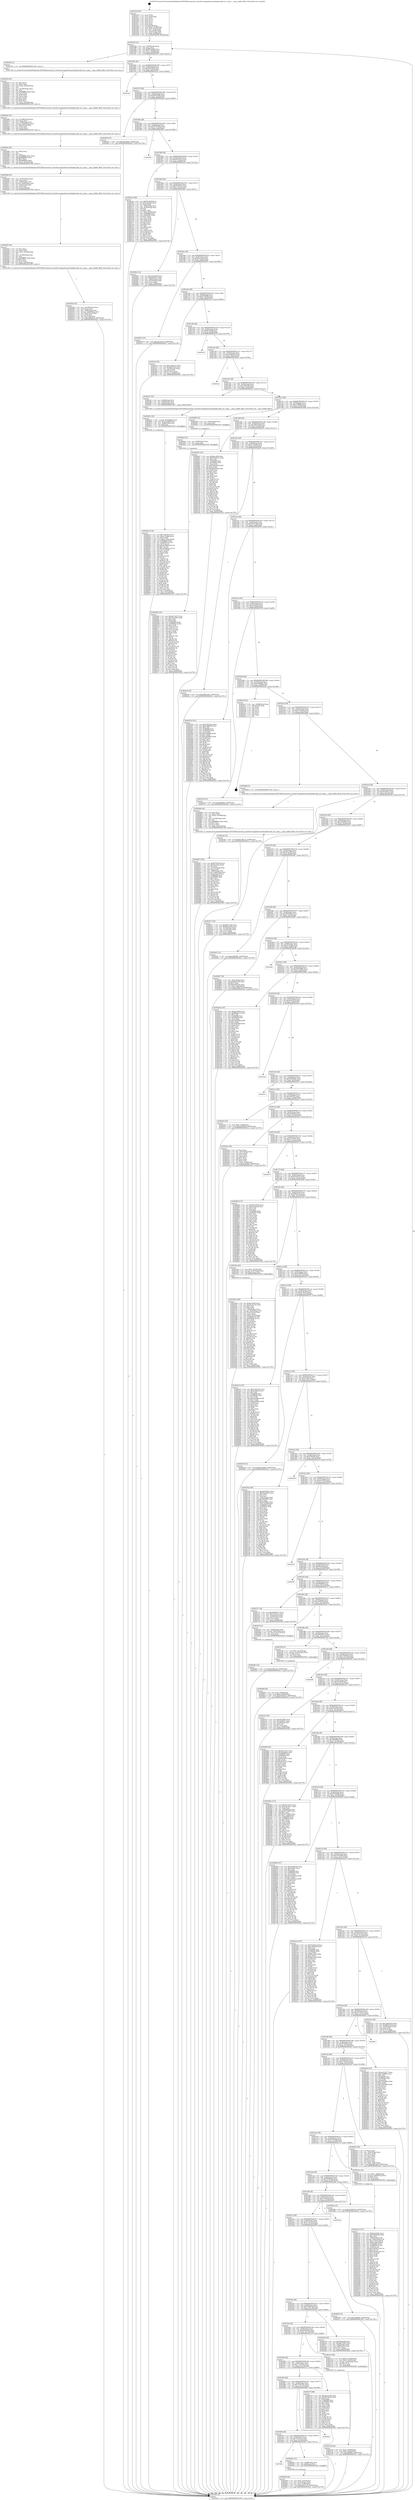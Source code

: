 digraph "0x401910" {
  label = "0x401910 (/mnt/c/Users/mathe/Desktop/tcc/POCII/binaries/extr_linuxdriversgpudrmmsmdispdpu1dpu_hw_sspp.c__sspp_subblk_offset_Final-ollvm.out::main(0))"
  labelloc = "t"
  node[shape=record]

  Entry [label="",width=0.3,height=0.3,shape=circle,fillcolor=black,style=filled]
  "0x401942" [label="{
     0x401942 [32]\l
     | [instrs]\l
     &nbsp;&nbsp;0x401942 \<+6\>: mov -0x90(%rbp),%eax\l
     &nbsp;&nbsp;0x401948 \<+2\>: mov %eax,%ecx\l
     &nbsp;&nbsp;0x40194a \<+6\>: sub $0x893e4d82,%ecx\l
     &nbsp;&nbsp;0x401950 \<+6\>: mov %eax,-0x94(%rbp)\l
     &nbsp;&nbsp;0x401956 \<+6\>: mov %ecx,-0x98(%rbp)\l
     &nbsp;&nbsp;0x40195c \<+6\>: je 0000000000402435 \<main+0xb25\>\l
  }"]
  "0x402435" [label="{
     0x402435 [5]\l
     | [instrs]\l
     &nbsp;&nbsp;0x402435 \<+5\>: call 0000000000401160 \<next_i\>\l
     | [calls]\l
     &nbsp;&nbsp;0x401160 \{1\} (/mnt/c/Users/mathe/Desktop/tcc/POCII/binaries/extr_linuxdriversgpudrmmsmdispdpu1dpu_hw_sspp.c__sspp_subblk_offset_Final-ollvm.out::next_i)\l
  }"]
  "0x401962" [label="{
     0x401962 [28]\l
     | [instrs]\l
     &nbsp;&nbsp;0x401962 \<+5\>: jmp 0000000000401967 \<main+0x57\>\l
     &nbsp;&nbsp;0x401967 \<+6\>: mov -0x94(%rbp),%eax\l
     &nbsp;&nbsp;0x40196d \<+5\>: sub $0x8d419f34,%eax\l
     &nbsp;&nbsp;0x401972 \<+6\>: mov %eax,-0x9c(%rbp)\l
     &nbsp;&nbsp;0x401978 \<+6\>: je 0000000000401fe2 \<main+0x6d2\>\l
  }"]
  Exit [label="",width=0.3,height=0.3,shape=circle,fillcolor=black,style=filled,peripheries=2]
  "0x401fe2" [label="{
     0x401fe2\l
  }", style=dashed]
  "0x40197e" [label="{
     0x40197e [28]\l
     | [instrs]\l
     &nbsp;&nbsp;0x40197e \<+5\>: jmp 0000000000401983 \<main+0x73\>\l
     &nbsp;&nbsp;0x401983 \<+6\>: mov -0x94(%rbp),%eax\l
     &nbsp;&nbsp;0x401989 \<+5\>: sub $0x8f34e596,%eax\l
     &nbsp;&nbsp;0x40198e \<+6\>: mov %eax,-0xa0(%rbp)\l
     &nbsp;&nbsp;0x401994 \<+6\>: je 00000000004026a9 \<main+0xd99\>\l
  }"]
  "0x402df0" [label="{
     0x402df0 [145]\l
     | [instrs]\l
     &nbsp;&nbsp;0x402df0 \<+5\>: mov $0xee27a017,%ecx\l
     &nbsp;&nbsp;0x402df5 \<+5\>: mov $0xcf2a2295,%edx\l
     &nbsp;&nbsp;0x402dfa \<+3\>: mov $0x1,%sil\l
     &nbsp;&nbsp;0x402dfd \<+3\>: xor %r8d,%r8d\l
     &nbsp;&nbsp;0x402e00 \<+8\>: mov 0x406060,%r9d\l
     &nbsp;&nbsp;0x402e08 \<+8\>: mov 0x406064,%r10d\l
     &nbsp;&nbsp;0x402e10 \<+4\>: sub $0x1,%r8d\l
     &nbsp;&nbsp;0x402e14 \<+3\>: mov %r9d,%r11d\l
     &nbsp;&nbsp;0x402e17 \<+3\>: add %r8d,%r11d\l
     &nbsp;&nbsp;0x402e1a \<+4\>: imul %r11d,%r9d\l
     &nbsp;&nbsp;0x402e1e \<+4\>: and $0x1,%r9d\l
     &nbsp;&nbsp;0x402e22 \<+4\>: cmp $0x0,%r9d\l
     &nbsp;&nbsp;0x402e26 \<+3\>: sete %bl\l
     &nbsp;&nbsp;0x402e29 \<+4\>: cmp $0xa,%r10d\l
     &nbsp;&nbsp;0x402e2d \<+4\>: setl %r14b\l
     &nbsp;&nbsp;0x402e31 \<+3\>: mov %bl,%r15b\l
     &nbsp;&nbsp;0x402e34 \<+4\>: xor $0xff,%r15b\l
     &nbsp;&nbsp;0x402e38 \<+3\>: mov %r14b,%r12b\l
     &nbsp;&nbsp;0x402e3b \<+4\>: xor $0xff,%r12b\l
     &nbsp;&nbsp;0x402e3f \<+4\>: xor $0x1,%sil\l
     &nbsp;&nbsp;0x402e43 \<+3\>: mov %r15b,%r13b\l
     &nbsp;&nbsp;0x402e46 \<+4\>: and $0xff,%r13b\l
     &nbsp;&nbsp;0x402e4a \<+3\>: and %sil,%bl\l
     &nbsp;&nbsp;0x402e4d \<+3\>: mov %r12b,%al\l
     &nbsp;&nbsp;0x402e50 \<+2\>: and $0xff,%al\l
     &nbsp;&nbsp;0x402e52 \<+3\>: and %sil,%r14b\l
     &nbsp;&nbsp;0x402e55 \<+3\>: or %bl,%r13b\l
     &nbsp;&nbsp;0x402e58 \<+3\>: or %r14b,%al\l
     &nbsp;&nbsp;0x402e5b \<+3\>: xor %al,%r13b\l
     &nbsp;&nbsp;0x402e5e \<+3\>: or %r12b,%r15b\l
     &nbsp;&nbsp;0x402e61 \<+4\>: xor $0xff,%r15b\l
     &nbsp;&nbsp;0x402e65 \<+4\>: or $0x1,%sil\l
     &nbsp;&nbsp;0x402e69 \<+3\>: and %sil,%r15b\l
     &nbsp;&nbsp;0x402e6c \<+3\>: or %r15b,%r13b\l
     &nbsp;&nbsp;0x402e6f \<+4\>: test $0x1,%r13b\l
     &nbsp;&nbsp;0x402e73 \<+3\>: cmovne %edx,%ecx\l
     &nbsp;&nbsp;0x402e76 \<+6\>: mov %ecx,-0x90(%rbp)\l
     &nbsp;&nbsp;0x402e7c \<+5\>: jmp 00000000004030a1 \<main+0x1791\>\l
  }"]
  "0x4026a9" [label="{
     0x4026a9 [15]\l
     | [instrs]\l
     &nbsp;&nbsp;0x4026a9 \<+10\>: movl $0x391f4d82,-0x90(%rbp)\l
     &nbsp;&nbsp;0x4026b3 \<+5\>: jmp 00000000004030a1 \<main+0x1791\>\l
  }"]
  "0x40199a" [label="{
     0x40199a [28]\l
     | [instrs]\l
     &nbsp;&nbsp;0x40199a \<+5\>: jmp 000000000040199f \<main+0x8f\>\l
     &nbsp;&nbsp;0x40199f \<+6\>: mov -0x94(%rbp),%eax\l
     &nbsp;&nbsp;0x4019a5 \<+5\>: sub $0x90729554,%eax\l
     &nbsp;&nbsp;0x4019aa \<+6\>: mov %eax,-0xa4(%rbp)\l
     &nbsp;&nbsp;0x4019b0 \<+6\>: je 0000000000402f9c \<main+0x168c\>\l
  }"]
  "0x402de4" [label="{
     0x402de4 [12]\l
     | [instrs]\l
     &nbsp;&nbsp;0x402de4 \<+4\>: mov -0x80(%rbp),%rax\l
     &nbsp;&nbsp;0x402de8 \<+3\>: mov %rax,%rdi\l
     &nbsp;&nbsp;0x402deb \<+5\>: call 0000000000401030 \<free@plt\>\l
     | [calls]\l
     &nbsp;&nbsp;0x401030 \{1\} (unknown)\l
  }"]
  "0x402f9c" [label="{
     0x402f9c\l
  }", style=dashed]
  "0x4019b6" [label="{
     0x4019b6 [28]\l
     | [instrs]\l
     &nbsp;&nbsp;0x4019b6 \<+5\>: jmp 00000000004019bb \<main+0xab\>\l
     &nbsp;&nbsp;0x4019bb \<+6\>: mov -0x94(%rbp),%eax\l
     &nbsp;&nbsp;0x4019c1 \<+5\>: sub $0x93d3233c,%eax\l
     &nbsp;&nbsp;0x4019c6 \<+6\>: mov %eax,-0xa8(%rbp)\l
     &nbsp;&nbsp;0x4019cc \<+6\>: je 0000000000402c6a \<main+0x135a\>\l
  }"]
  "0x402d0c" [label="{
     0x402d0c [15]\l
     | [instrs]\l
     &nbsp;&nbsp;0x402d0c \<+10\>: movl $0x4796e1ba,-0x90(%rbp)\l
     &nbsp;&nbsp;0x402d16 \<+5\>: jmp 00000000004030a1 \<main+0x1791\>\l
  }"]
  "0x402c6a" [label="{
     0x402c6a [109]\l
     | [instrs]\l
     &nbsp;&nbsp;0x402c6a \<+5\>: mov $0x9fccd93f,%eax\l
     &nbsp;&nbsp;0x402c6f \<+5\>: mov $0x2cfed2af,%ecx\l
     &nbsp;&nbsp;0x402c74 \<+2\>: xor %edx,%edx\l
     &nbsp;&nbsp;0x402c76 \<+6\>: mov -0x8c(%rbp),%esi\l
     &nbsp;&nbsp;0x402c7c \<+3\>: cmp -0x54(%rbp),%esi\l
     &nbsp;&nbsp;0x402c7f \<+4\>: setl %dil\l
     &nbsp;&nbsp;0x402c83 \<+4\>: and $0x1,%dil\l
     &nbsp;&nbsp;0x402c87 \<+4\>: mov %dil,-0x29(%rbp)\l
     &nbsp;&nbsp;0x402c8b \<+7\>: mov 0x406060,%esi\l
     &nbsp;&nbsp;0x402c92 \<+8\>: mov 0x406064,%r8d\l
     &nbsp;&nbsp;0x402c9a \<+3\>: sub $0x1,%edx\l
     &nbsp;&nbsp;0x402c9d \<+3\>: mov %esi,%r9d\l
     &nbsp;&nbsp;0x402ca0 \<+3\>: add %edx,%r9d\l
     &nbsp;&nbsp;0x402ca3 \<+4\>: imul %r9d,%esi\l
     &nbsp;&nbsp;0x402ca7 \<+3\>: and $0x1,%esi\l
     &nbsp;&nbsp;0x402caa \<+3\>: cmp $0x0,%esi\l
     &nbsp;&nbsp;0x402cad \<+4\>: sete %dil\l
     &nbsp;&nbsp;0x402cb1 \<+4\>: cmp $0xa,%r8d\l
     &nbsp;&nbsp;0x402cb5 \<+4\>: setl %r10b\l
     &nbsp;&nbsp;0x402cb9 \<+3\>: mov %dil,%r11b\l
     &nbsp;&nbsp;0x402cbc \<+3\>: and %r10b,%r11b\l
     &nbsp;&nbsp;0x402cbf \<+3\>: xor %r10b,%dil\l
     &nbsp;&nbsp;0x402cc2 \<+3\>: or %dil,%r11b\l
     &nbsp;&nbsp;0x402cc5 \<+4\>: test $0x1,%r11b\l
     &nbsp;&nbsp;0x402cc9 \<+3\>: cmovne %ecx,%eax\l
     &nbsp;&nbsp;0x402ccc \<+6\>: mov %eax,-0x90(%rbp)\l
     &nbsp;&nbsp;0x402cd2 \<+5\>: jmp 00000000004030a1 \<main+0x1791\>\l
  }"]
  "0x4019d2" [label="{
     0x4019d2 [28]\l
     | [instrs]\l
     &nbsp;&nbsp;0x4019d2 \<+5\>: jmp 00000000004019d7 \<main+0xc7\>\l
     &nbsp;&nbsp;0x4019d7 \<+6\>: mov -0x94(%rbp),%eax\l
     &nbsp;&nbsp;0x4019dd \<+5\>: sub $0x957401d1,%eax\l
     &nbsp;&nbsp;0x4019e2 \<+6\>: mov %eax,-0xac(%rbp)\l
     &nbsp;&nbsp;0x4019e8 \<+6\>: je 000000000040282c \<main+0xf1c\>\l
  }"]
  "0x402b1e" [label="{
     0x402b1e [170]\l
     | [instrs]\l
     &nbsp;&nbsp;0x402b1e \<+5\>: mov $0x5165eb16,%esi\l
     &nbsp;&nbsp;0x402b23 \<+5\>: mov $0xae74afdd,%ecx\l
     &nbsp;&nbsp;0x402b28 \<+3\>: mov $0x1,%r8b\l
     &nbsp;&nbsp;0x402b2b \<+10\>: movl $0x0,-0x8c(%rbp)\l
     &nbsp;&nbsp;0x402b35 \<+8\>: mov 0x406060,%r9d\l
     &nbsp;&nbsp;0x402b3d \<+8\>: mov 0x406064,%r10d\l
     &nbsp;&nbsp;0x402b45 \<+3\>: mov %r9d,%r11d\l
     &nbsp;&nbsp;0x402b48 \<+7\>: add $0xee30682e,%r11d\l
     &nbsp;&nbsp;0x402b4f \<+4\>: sub $0x1,%r11d\l
     &nbsp;&nbsp;0x402b53 \<+7\>: sub $0xee30682e,%r11d\l
     &nbsp;&nbsp;0x402b5a \<+4\>: imul %r11d,%r9d\l
     &nbsp;&nbsp;0x402b5e \<+4\>: and $0x1,%r9d\l
     &nbsp;&nbsp;0x402b62 \<+4\>: cmp $0x0,%r9d\l
     &nbsp;&nbsp;0x402b66 \<+3\>: sete %bl\l
     &nbsp;&nbsp;0x402b69 \<+4\>: cmp $0xa,%r10d\l
     &nbsp;&nbsp;0x402b6d \<+4\>: setl %r14b\l
     &nbsp;&nbsp;0x402b71 \<+3\>: mov %bl,%r15b\l
     &nbsp;&nbsp;0x402b74 \<+4\>: xor $0xff,%r15b\l
     &nbsp;&nbsp;0x402b78 \<+3\>: mov %r14b,%r12b\l
     &nbsp;&nbsp;0x402b7b \<+4\>: xor $0xff,%r12b\l
     &nbsp;&nbsp;0x402b7f \<+4\>: xor $0x1,%r8b\l
     &nbsp;&nbsp;0x402b83 \<+3\>: mov %r15b,%r13b\l
     &nbsp;&nbsp;0x402b86 \<+4\>: and $0xff,%r13b\l
     &nbsp;&nbsp;0x402b8a \<+3\>: and %r8b,%bl\l
     &nbsp;&nbsp;0x402b8d \<+3\>: mov %r12b,%dl\l
     &nbsp;&nbsp;0x402b90 \<+3\>: and $0xff,%dl\l
     &nbsp;&nbsp;0x402b93 \<+3\>: and %r8b,%r14b\l
     &nbsp;&nbsp;0x402b96 \<+3\>: or %bl,%r13b\l
     &nbsp;&nbsp;0x402b99 \<+3\>: or %r14b,%dl\l
     &nbsp;&nbsp;0x402b9c \<+3\>: xor %dl,%r13b\l
     &nbsp;&nbsp;0x402b9f \<+3\>: or %r12b,%r15b\l
     &nbsp;&nbsp;0x402ba2 \<+4\>: xor $0xff,%r15b\l
     &nbsp;&nbsp;0x402ba6 \<+4\>: or $0x1,%r8b\l
     &nbsp;&nbsp;0x402baa \<+3\>: and %r8b,%r15b\l
     &nbsp;&nbsp;0x402bad \<+3\>: or %r15b,%r13b\l
     &nbsp;&nbsp;0x402bb0 \<+4\>: test $0x1,%r13b\l
     &nbsp;&nbsp;0x402bb4 \<+3\>: cmovne %ecx,%esi\l
     &nbsp;&nbsp;0x402bb7 \<+6\>: mov %esi,-0x90(%rbp)\l
     &nbsp;&nbsp;0x402bbd \<+6\>: mov %eax,-0x1a0(%rbp)\l
     &nbsp;&nbsp;0x402bc3 \<+5\>: jmp 00000000004030a1 \<main+0x1791\>\l
  }"]
  "0x40282c" [label="{
     0x40282c [33]\l
     | [instrs]\l
     &nbsp;&nbsp;0x40282c \<+5\>: mov $0x3c4cb038,%eax\l
     &nbsp;&nbsp;0x402831 \<+5\>: mov $0xf50c8431,%ecx\l
     &nbsp;&nbsp;0x402836 \<+6\>: mov -0x84(%rbp),%edx\l
     &nbsp;&nbsp;0x40283c \<+3\>: cmp -0x78(%rbp),%edx\l
     &nbsp;&nbsp;0x40283f \<+3\>: cmovl %ecx,%eax\l
     &nbsp;&nbsp;0x402842 \<+6\>: mov %eax,-0x90(%rbp)\l
     &nbsp;&nbsp;0x402848 \<+5\>: jmp 00000000004030a1 \<main+0x1791\>\l
  }"]
  "0x4019ee" [label="{
     0x4019ee [28]\l
     | [instrs]\l
     &nbsp;&nbsp;0x4019ee \<+5\>: jmp 00000000004019f3 \<main+0xe3\>\l
     &nbsp;&nbsp;0x4019f3 \<+6\>: mov -0x94(%rbp),%eax\l
     &nbsp;&nbsp;0x4019f9 \<+5\>: sub $0x9caa3fea,%eax\l
     &nbsp;&nbsp;0x4019fe \<+6\>: mov %eax,-0xb0(%rbp)\l
     &nbsp;&nbsp;0x401a04 \<+6\>: je 0000000000402974 \<main+0x1064\>\l
  }"]
  "0x402b01" [label="{
     0x402b01 [29]\l
     | [instrs]\l
     &nbsp;&nbsp;0x402b01 \<+10\>: movabs $0x4040b6,%rdi\l
     &nbsp;&nbsp;0x402b0b \<+6\>: mov %eax,-0x88(%rbp)\l
     &nbsp;&nbsp;0x402b11 \<+6\>: mov -0x88(%rbp),%esi\l
     &nbsp;&nbsp;0x402b17 \<+2\>: mov $0x0,%al\l
     &nbsp;&nbsp;0x402b19 \<+5\>: call 0000000000401040 \<printf@plt\>\l
     | [calls]\l
     &nbsp;&nbsp;0x401040 \{1\} (unknown)\l
  }"]
  "0x402974" [label="{
     0x402974 [15]\l
     | [instrs]\l
     &nbsp;&nbsp;0x402974 \<+10\>: movl $0x2e5ed33b,-0x90(%rbp)\l
     &nbsp;&nbsp;0x40297e \<+5\>: jmp 00000000004030a1 \<main+0x1791\>\l
  }"]
  "0x401a0a" [label="{
     0x401a0a [28]\l
     | [instrs]\l
     &nbsp;&nbsp;0x401a0a \<+5\>: jmp 0000000000401a0f \<main+0xff\>\l
     &nbsp;&nbsp;0x401a0f \<+6\>: mov -0x94(%rbp),%eax\l
     &nbsp;&nbsp;0x401a15 \<+5\>: sub $0x9f7fd598,%eax\l
     &nbsp;&nbsp;0x401a1a \<+6\>: mov %eax,-0xb4(%rbp)\l
     &nbsp;&nbsp;0x401a20 \<+6\>: je 0000000000401fc4 \<main+0x6b4\>\l
  }"]
  "0x402907" [label="{
     0x402907 [109]\l
     | [instrs]\l
     &nbsp;&nbsp;0x402907 \<+5\>: mov $0x90729554,%ecx\l
     &nbsp;&nbsp;0x40290c \<+5\>: mov $0x9caa3fea,%edx\l
     &nbsp;&nbsp;0x402911 \<+2\>: xor %esi,%esi\l
     &nbsp;&nbsp;0x402913 \<+6\>: mov -0x19c(%rbp),%edi\l
     &nbsp;&nbsp;0x402919 \<+3\>: imul %eax,%edi\l
     &nbsp;&nbsp;0x40291c \<+4\>: mov -0x80(%rbp),%r8\l
     &nbsp;&nbsp;0x402920 \<+7\>: movslq -0x84(%rbp),%r9\l
     &nbsp;&nbsp;0x402927 \<+4\>: mov %edi,(%r8,%r9,4)\l
     &nbsp;&nbsp;0x40292b \<+7\>: mov 0x406060,%eax\l
     &nbsp;&nbsp;0x402932 \<+7\>: mov 0x406064,%edi\l
     &nbsp;&nbsp;0x402939 \<+3\>: sub $0x1,%esi\l
     &nbsp;&nbsp;0x40293c \<+3\>: mov %eax,%r10d\l
     &nbsp;&nbsp;0x40293f \<+3\>: add %esi,%r10d\l
     &nbsp;&nbsp;0x402942 \<+4\>: imul %r10d,%eax\l
     &nbsp;&nbsp;0x402946 \<+3\>: and $0x1,%eax\l
     &nbsp;&nbsp;0x402949 \<+3\>: cmp $0x0,%eax\l
     &nbsp;&nbsp;0x40294c \<+4\>: sete %r11b\l
     &nbsp;&nbsp;0x402950 \<+3\>: cmp $0xa,%edi\l
     &nbsp;&nbsp;0x402953 \<+3\>: setl %bl\l
     &nbsp;&nbsp;0x402956 \<+3\>: mov %r11b,%r14b\l
     &nbsp;&nbsp;0x402959 \<+3\>: and %bl,%r14b\l
     &nbsp;&nbsp;0x40295c \<+3\>: xor %bl,%r11b\l
     &nbsp;&nbsp;0x40295f \<+3\>: or %r11b,%r14b\l
     &nbsp;&nbsp;0x402962 \<+4\>: test $0x1,%r14b\l
     &nbsp;&nbsp;0x402966 \<+3\>: cmovne %edx,%ecx\l
     &nbsp;&nbsp;0x402969 \<+6\>: mov %ecx,-0x90(%rbp)\l
     &nbsp;&nbsp;0x40296f \<+5\>: jmp 00000000004030a1 \<main+0x1791\>\l
  }"]
  "0x401fc4" [label="{
     0x401fc4 [30]\l
     | [instrs]\l
     &nbsp;&nbsp;0x401fc4 \<+5\>: mov $0x7ea5411c,%eax\l
     &nbsp;&nbsp;0x401fc9 \<+5\>: mov $0x8d419f34,%ecx\l
     &nbsp;&nbsp;0x401fce \<+3\>: mov -0x34(%rbp),%edx\l
     &nbsp;&nbsp;0x401fd1 \<+3\>: cmp $0x2,%edx\l
     &nbsp;&nbsp;0x401fd4 \<+3\>: cmovne %ecx,%eax\l
     &nbsp;&nbsp;0x401fd7 \<+6\>: mov %eax,-0x90(%rbp)\l
     &nbsp;&nbsp;0x401fdd \<+5\>: jmp 00000000004030a1 \<main+0x1791\>\l
  }"]
  "0x401a26" [label="{
     0x401a26 [28]\l
     | [instrs]\l
     &nbsp;&nbsp;0x401a26 \<+5\>: jmp 0000000000401a2b \<main+0x11b\>\l
     &nbsp;&nbsp;0x401a2b \<+6\>: mov -0x94(%rbp),%eax\l
     &nbsp;&nbsp;0x401a31 \<+5\>: sub $0x9fccd93f,%eax\l
     &nbsp;&nbsp;0x401a36 \<+6\>: mov %eax,-0xb8(%rbp)\l
     &nbsp;&nbsp;0x401a3c \<+6\>: je 0000000000403070 \<main+0x1760\>\l
  }"]
  "0x4030a1" [label="{
     0x4030a1 [5]\l
     | [instrs]\l
     &nbsp;&nbsp;0x4030a1 \<+5\>: jmp 0000000000401942 \<main+0x32\>\l
  }"]
  "0x401910" [label="{
     0x401910 [50]\l
     | [instrs]\l
     &nbsp;&nbsp;0x401910 \<+1\>: push %rbp\l
     &nbsp;&nbsp;0x401911 \<+3\>: mov %rsp,%rbp\l
     &nbsp;&nbsp;0x401914 \<+2\>: push %r15\l
     &nbsp;&nbsp;0x401916 \<+2\>: push %r14\l
     &nbsp;&nbsp;0x401918 \<+2\>: push %r13\l
     &nbsp;&nbsp;0x40191a \<+2\>: push %r12\l
     &nbsp;&nbsp;0x40191c \<+1\>: push %rbx\l
     &nbsp;&nbsp;0x40191d \<+7\>: sub $0x188,%rsp\l
     &nbsp;&nbsp;0x401924 \<+7\>: movl $0x0,-0x38(%rbp)\l
     &nbsp;&nbsp;0x40192b \<+3\>: mov %edi,-0x3c(%rbp)\l
     &nbsp;&nbsp;0x40192e \<+4\>: mov %rsi,-0x48(%rbp)\l
     &nbsp;&nbsp;0x401932 \<+3\>: mov -0x3c(%rbp),%edi\l
     &nbsp;&nbsp;0x401935 \<+3\>: mov %edi,-0x34(%rbp)\l
     &nbsp;&nbsp;0x401938 \<+10\>: movl $0x9f7fd598,-0x90(%rbp)\l
  }"]
  "0x4028db" [label="{
     0x4028db [44]\l
     | [instrs]\l
     &nbsp;&nbsp;0x4028db \<+2\>: xor %ecx,%ecx\l
     &nbsp;&nbsp;0x4028dd \<+5\>: mov $0x2,%edx\l
     &nbsp;&nbsp;0x4028e2 \<+6\>: mov %edx,-0x198(%rbp)\l
     &nbsp;&nbsp;0x4028e8 \<+1\>: cltd\l
     &nbsp;&nbsp;0x4028e9 \<+6\>: mov -0x198(%rbp),%esi\l
     &nbsp;&nbsp;0x4028ef \<+2\>: idiv %esi\l
     &nbsp;&nbsp;0x4028f1 \<+6\>: imul $0xfffffffe,%edx,%edx\l
     &nbsp;&nbsp;0x4028f7 \<+3\>: sub $0x1,%ecx\l
     &nbsp;&nbsp;0x4028fa \<+2\>: sub %ecx,%edx\l
     &nbsp;&nbsp;0x4028fc \<+6\>: mov %edx,-0x19c(%rbp)\l
     &nbsp;&nbsp;0x402902 \<+5\>: call 0000000000401160 \<next_i\>\l
     | [calls]\l
     &nbsp;&nbsp;0x401160 \{1\} (/mnt/c/Users/mathe/Desktop/tcc/POCII/binaries/extr_linuxdriversgpudrmmsmdispdpu1dpu_hw_sspp.c__sspp_subblk_offset_Final-ollvm.out::next_i)\l
  }"]
  "0x403070" [label="{
     0x403070\l
  }", style=dashed]
  "0x401a42" [label="{
     0x401a42 [28]\l
     | [instrs]\l
     &nbsp;&nbsp;0x401a42 \<+5\>: jmp 0000000000401a47 \<main+0x137\>\l
     &nbsp;&nbsp;0x401a47 \<+6\>: mov -0x94(%rbp),%eax\l
     &nbsp;&nbsp;0x401a4d \<+5\>: sub $0xa186abd3,%eax\l
     &nbsp;&nbsp;0x401a52 \<+6\>: mov %eax,-0xbc(%rbp)\l
     &nbsp;&nbsp;0x401a58 \<+6\>: je 00000000004020cd \<main+0x7bd\>\l
  }"]
  "0x40280f" [label="{
     0x40280f [29]\l
     | [instrs]\l
     &nbsp;&nbsp;0x40280f \<+4\>: mov %rax,-0x80(%rbp)\l
     &nbsp;&nbsp;0x402813 \<+10\>: movl $0x0,-0x84(%rbp)\l
     &nbsp;&nbsp;0x40281d \<+10\>: movl $0x957401d1,-0x90(%rbp)\l
     &nbsp;&nbsp;0x402827 \<+5\>: jmp 00000000004030a1 \<main+0x1791\>\l
  }"]
  "0x4020cd" [label="{
     0x4020cd\l
  }", style=dashed]
  "0x401a5e" [label="{
     0x401a5e [28]\l
     | [instrs]\l
     &nbsp;&nbsp;0x401a5e \<+5\>: jmp 0000000000401a63 \<main+0x153\>\l
     &nbsp;&nbsp;0x401a63 \<+6\>: mov -0x94(%rbp),%eax\l
     &nbsp;&nbsp;0x401a69 \<+5\>: sub $0xa395af5d,%eax\l
     &nbsp;&nbsp;0x401a6e \<+6\>: mov %eax,-0xc0(%rbp)\l
     &nbsp;&nbsp;0x401a74 \<+6\>: je 0000000000402af1 \<main+0x11e1\>\l
  }"]
  "0x402503" [label="{
     0x402503 [43]\l
     | [instrs]\l
     &nbsp;&nbsp;0x402503 \<+6\>: mov -0x194(%rbp),%ecx\l
     &nbsp;&nbsp;0x402509 \<+3\>: imul %eax,%ecx\l
     &nbsp;&nbsp;0x40250c \<+4\>: mov -0x60(%rbp),%r8\l
     &nbsp;&nbsp;0x402510 \<+4\>: movslq -0x64(%rbp),%r9\l
     &nbsp;&nbsp;0x402514 \<+4\>: mov (%r8,%r9,8),%r8\l
     &nbsp;&nbsp;0x402518 \<+3\>: mov (%r8),%r8\l
     &nbsp;&nbsp;0x40251b \<+4\>: mov %ecx,0x8(%r8)\l
     &nbsp;&nbsp;0x40251f \<+10\>: movl $0xe4bfa0cd,-0x90(%rbp)\l
     &nbsp;&nbsp;0x402529 \<+5\>: jmp 00000000004030a1 \<main+0x1791\>\l
  }"]
  "0x402af1" [label="{
     0x402af1 [16]\l
     | [instrs]\l
     &nbsp;&nbsp;0x402af1 \<+4\>: mov -0x60(%rbp),%rdi\l
     &nbsp;&nbsp;0x402af5 \<+3\>: mov -0x50(%rbp),%esi\l
     &nbsp;&nbsp;0x402af8 \<+4\>: mov -0x80(%rbp),%rdx\l
     &nbsp;&nbsp;0x402afc \<+5\>: call 0000000000401240 \<_sspp_subblk_offset\>\l
     | [calls]\l
     &nbsp;&nbsp;0x401240 \{1\} (/mnt/c/Users/mathe/Desktop/tcc/POCII/binaries/extr_linuxdriversgpudrmmsmdispdpu1dpu_hw_sspp.c__sspp_subblk_offset_Final-ollvm.out::_sspp_subblk_offset)\l
  }"]
  "0x401a7a" [label="{
     0x401a7a [28]\l
     | [instrs]\l
     &nbsp;&nbsp;0x401a7a \<+5\>: jmp 0000000000401a7f \<main+0x16f\>\l
     &nbsp;&nbsp;0x401a7f \<+6\>: mov -0x94(%rbp),%eax\l
     &nbsp;&nbsp;0x401a85 \<+5\>: sub $0xa74ff88a,%eax\l
     &nbsp;&nbsp;0x401a8a \<+6\>: mov %eax,-0xc4(%rbp)\l
     &nbsp;&nbsp;0x401a90 \<+6\>: je 0000000000402dd8 \<main+0x14c8\>\l
  }"]
  "0x4024d7" [label="{
     0x4024d7 [44]\l
     | [instrs]\l
     &nbsp;&nbsp;0x4024d7 \<+2\>: xor %ecx,%ecx\l
     &nbsp;&nbsp;0x4024d9 \<+5\>: mov $0x2,%edx\l
     &nbsp;&nbsp;0x4024de \<+6\>: mov %edx,-0x190(%rbp)\l
     &nbsp;&nbsp;0x4024e4 \<+1\>: cltd\l
     &nbsp;&nbsp;0x4024e5 \<+6\>: mov -0x190(%rbp),%esi\l
     &nbsp;&nbsp;0x4024eb \<+2\>: idiv %esi\l
     &nbsp;&nbsp;0x4024ed \<+6\>: imul $0xfffffffe,%edx,%edx\l
     &nbsp;&nbsp;0x4024f3 \<+3\>: sub $0x1,%ecx\l
     &nbsp;&nbsp;0x4024f6 \<+2\>: sub %ecx,%edx\l
     &nbsp;&nbsp;0x4024f8 \<+6\>: mov %edx,-0x194(%rbp)\l
     &nbsp;&nbsp;0x4024fe \<+5\>: call 0000000000401160 \<next_i\>\l
     | [calls]\l
     &nbsp;&nbsp;0x401160 \{1\} (/mnt/c/Users/mathe/Desktop/tcc/POCII/binaries/extr_linuxdriversgpudrmmsmdispdpu1dpu_hw_sspp.c__sspp_subblk_offset_Final-ollvm.out::next_i)\l
  }"]
  "0x402dd8" [label="{
     0x402dd8 [12]\l
     | [instrs]\l
     &nbsp;&nbsp;0x402dd8 \<+4\>: mov -0x60(%rbp),%rax\l
     &nbsp;&nbsp;0x402ddc \<+3\>: mov %rax,%rdi\l
     &nbsp;&nbsp;0x402ddf \<+5\>: call 0000000000401030 \<free@plt\>\l
     | [calls]\l
     &nbsp;&nbsp;0x401030 \{1\} (unknown)\l
  }"]
  "0x401a96" [label="{
     0x401a96 [28]\l
     | [instrs]\l
     &nbsp;&nbsp;0x401a96 \<+5\>: jmp 0000000000401a9b \<main+0x18b\>\l
     &nbsp;&nbsp;0x401a9b \<+6\>: mov -0x94(%rbp),%eax\l
     &nbsp;&nbsp;0x401aa1 \<+5\>: sub $0xa983cad4,%eax\l
     &nbsp;&nbsp;0x401aa6 \<+6\>: mov %eax,-0xc8(%rbp)\l
     &nbsp;&nbsp;0x401aac \<+6\>: je 0000000000402bd7 \<main+0x12c7\>\l
  }"]
  "0x4024b6" [label="{
     0x4024b6 [33]\l
     | [instrs]\l
     &nbsp;&nbsp;0x4024b6 \<+6\>: mov -0x18c(%rbp),%ecx\l
     &nbsp;&nbsp;0x4024bc \<+3\>: imul %eax,%ecx\l
     &nbsp;&nbsp;0x4024bf \<+4\>: mov -0x60(%rbp),%r8\l
     &nbsp;&nbsp;0x4024c3 \<+4\>: movslq -0x64(%rbp),%r9\l
     &nbsp;&nbsp;0x4024c7 \<+4\>: mov (%r8,%r9,8),%r8\l
     &nbsp;&nbsp;0x4024cb \<+3\>: mov (%r8),%r8\l
     &nbsp;&nbsp;0x4024ce \<+4\>: mov %ecx,0x4(%r8)\l
     &nbsp;&nbsp;0x4024d2 \<+5\>: call 0000000000401160 \<next_i\>\l
     | [calls]\l
     &nbsp;&nbsp;0x401160 \{1\} (/mnt/c/Users/mathe/Desktop/tcc/POCII/binaries/extr_linuxdriversgpudrmmsmdispdpu1dpu_hw_sspp.c__sspp_subblk_offset_Final-ollvm.out::next_i)\l
  }"]
  "0x402bd7" [label="{
     0x402bd7 [147]\l
     | [instrs]\l
     &nbsp;&nbsp;0x402bd7 \<+5\>: mov $0x9fccd93f,%eax\l
     &nbsp;&nbsp;0x402bdc \<+5\>: mov $0x93d3233c,%ecx\l
     &nbsp;&nbsp;0x402be1 \<+2\>: mov $0x1,%dl\l
     &nbsp;&nbsp;0x402be3 \<+7\>: mov 0x406060,%esi\l
     &nbsp;&nbsp;0x402bea \<+7\>: mov 0x406064,%edi\l
     &nbsp;&nbsp;0x402bf1 \<+3\>: mov %esi,%r8d\l
     &nbsp;&nbsp;0x402bf4 \<+7\>: sub $0xd9d1636d,%r8d\l
     &nbsp;&nbsp;0x402bfb \<+4\>: sub $0x1,%r8d\l
     &nbsp;&nbsp;0x402bff \<+7\>: add $0xd9d1636d,%r8d\l
     &nbsp;&nbsp;0x402c06 \<+4\>: imul %r8d,%esi\l
     &nbsp;&nbsp;0x402c0a \<+3\>: and $0x1,%esi\l
     &nbsp;&nbsp;0x402c0d \<+3\>: cmp $0x0,%esi\l
     &nbsp;&nbsp;0x402c10 \<+4\>: sete %r9b\l
     &nbsp;&nbsp;0x402c14 \<+3\>: cmp $0xa,%edi\l
     &nbsp;&nbsp;0x402c17 \<+4\>: setl %r10b\l
     &nbsp;&nbsp;0x402c1b \<+3\>: mov %r9b,%r11b\l
     &nbsp;&nbsp;0x402c1e \<+4\>: xor $0xff,%r11b\l
     &nbsp;&nbsp;0x402c22 \<+3\>: mov %r10b,%bl\l
     &nbsp;&nbsp;0x402c25 \<+3\>: xor $0xff,%bl\l
     &nbsp;&nbsp;0x402c28 \<+3\>: xor $0x0,%dl\l
     &nbsp;&nbsp;0x402c2b \<+3\>: mov %r11b,%r14b\l
     &nbsp;&nbsp;0x402c2e \<+4\>: and $0x0,%r14b\l
     &nbsp;&nbsp;0x402c32 \<+3\>: and %dl,%r9b\l
     &nbsp;&nbsp;0x402c35 \<+3\>: mov %bl,%r15b\l
     &nbsp;&nbsp;0x402c38 \<+4\>: and $0x0,%r15b\l
     &nbsp;&nbsp;0x402c3c \<+3\>: and %dl,%r10b\l
     &nbsp;&nbsp;0x402c3f \<+3\>: or %r9b,%r14b\l
     &nbsp;&nbsp;0x402c42 \<+3\>: or %r10b,%r15b\l
     &nbsp;&nbsp;0x402c45 \<+3\>: xor %r15b,%r14b\l
     &nbsp;&nbsp;0x402c48 \<+3\>: or %bl,%r11b\l
     &nbsp;&nbsp;0x402c4b \<+4\>: xor $0xff,%r11b\l
     &nbsp;&nbsp;0x402c4f \<+3\>: or $0x0,%dl\l
     &nbsp;&nbsp;0x402c52 \<+3\>: and %dl,%r11b\l
     &nbsp;&nbsp;0x402c55 \<+3\>: or %r11b,%r14b\l
     &nbsp;&nbsp;0x402c58 \<+4\>: test $0x1,%r14b\l
     &nbsp;&nbsp;0x402c5c \<+3\>: cmovne %ecx,%eax\l
     &nbsp;&nbsp;0x402c5f \<+6\>: mov %eax,-0x90(%rbp)\l
     &nbsp;&nbsp;0x402c65 \<+5\>: jmp 00000000004030a1 \<main+0x1791\>\l
  }"]
  "0x401ab2" [label="{
     0x401ab2 [28]\l
     | [instrs]\l
     &nbsp;&nbsp;0x401ab2 \<+5\>: jmp 0000000000401ab7 \<main+0x1a7\>\l
     &nbsp;&nbsp;0x401ab7 \<+6\>: mov -0x94(%rbp),%eax\l
     &nbsp;&nbsp;0x401abd \<+5\>: sub $0xae74afdd,%eax\l
     &nbsp;&nbsp;0x401ac2 \<+6\>: mov %eax,-0xcc(%rbp)\l
     &nbsp;&nbsp;0x401ac8 \<+6\>: je 0000000000402bc8 \<main+0x12b8\>\l
  }"]
  "0x40248e" [label="{
     0x40248e [40]\l
     | [instrs]\l
     &nbsp;&nbsp;0x40248e \<+5\>: mov $0x2,%ecx\l
     &nbsp;&nbsp;0x402493 \<+1\>: cltd\l
     &nbsp;&nbsp;0x402494 \<+2\>: idiv %ecx\l
     &nbsp;&nbsp;0x402496 \<+6\>: imul $0xfffffffe,%edx,%ecx\l
     &nbsp;&nbsp;0x40249c \<+6\>: add $0x8bffb8b5,%ecx\l
     &nbsp;&nbsp;0x4024a2 \<+3\>: add $0x1,%ecx\l
     &nbsp;&nbsp;0x4024a5 \<+6\>: sub $0x8bffb8b5,%ecx\l
     &nbsp;&nbsp;0x4024ab \<+6\>: mov %ecx,-0x18c(%rbp)\l
     &nbsp;&nbsp;0x4024b1 \<+5\>: call 0000000000401160 \<next_i\>\l
     | [calls]\l
     &nbsp;&nbsp;0x401160 \{1\} (/mnt/c/Users/mathe/Desktop/tcc/POCII/binaries/extr_linuxdriversgpudrmmsmdispdpu1dpu_hw_sspp.c__sspp_subblk_offset_Final-ollvm.out::next_i)\l
  }"]
  "0x402bc8" [label="{
     0x402bc8 [15]\l
     | [instrs]\l
     &nbsp;&nbsp;0x402bc8 \<+10\>: movl $0xa983cad4,-0x90(%rbp)\l
     &nbsp;&nbsp;0x402bd2 \<+5\>: jmp 00000000004030a1 \<main+0x1791\>\l
  }"]
  "0x401ace" [label="{
     0x401ace [28]\l
     | [instrs]\l
     &nbsp;&nbsp;0x401ace \<+5\>: jmp 0000000000401ad3 \<main+0x1c3\>\l
     &nbsp;&nbsp;0x401ad3 \<+6\>: mov -0x94(%rbp),%eax\l
     &nbsp;&nbsp;0x401ad9 \<+5\>: sub $0xbb917e0e,%eax\l
     &nbsp;&nbsp;0x401ade \<+6\>: mov %eax,-0xd0(%rbp)\l
     &nbsp;&nbsp;0x401ae4 \<+6\>: je 0000000000402552 \<main+0xc42\>\l
  }"]
  "0x40246e" [label="{
     0x40246e [32]\l
     | [instrs]\l
     &nbsp;&nbsp;0x40246e \<+6\>: mov -0x188(%rbp),%ecx\l
     &nbsp;&nbsp;0x402474 \<+3\>: imul %eax,%ecx\l
     &nbsp;&nbsp;0x402477 \<+4\>: mov -0x60(%rbp),%r8\l
     &nbsp;&nbsp;0x40247b \<+4\>: movslq -0x64(%rbp),%r9\l
     &nbsp;&nbsp;0x40247f \<+4\>: mov (%r8,%r9,8),%r8\l
     &nbsp;&nbsp;0x402483 \<+3\>: mov (%r8),%r8\l
     &nbsp;&nbsp;0x402486 \<+3\>: mov %ecx,(%r8)\l
     &nbsp;&nbsp;0x402489 \<+5\>: call 0000000000401160 \<next_i\>\l
     | [calls]\l
     &nbsp;&nbsp;0x401160 \{1\} (/mnt/c/Users/mathe/Desktop/tcc/POCII/binaries/extr_linuxdriversgpudrmmsmdispdpu1dpu_hw_sspp.c__sspp_subblk_offset_Final-ollvm.out::next_i)\l
  }"]
  "0x402552" [label="{
     0x402552 [147]\l
     | [instrs]\l
     &nbsp;&nbsp;0x402552 \<+5\>: mov $0x720231bc,%eax\l
     &nbsp;&nbsp;0x402557 \<+5\>: mov $0xfad0893b,%ecx\l
     &nbsp;&nbsp;0x40255c \<+2\>: mov $0x1,%dl\l
     &nbsp;&nbsp;0x40255e \<+7\>: mov 0x406060,%esi\l
     &nbsp;&nbsp;0x402565 \<+7\>: mov 0x406064,%edi\l
     &nbsp;&nbsp;0x40256c \<+3\>: mov %esi,%r8d\l
     &nbsp;&nbsp;0x40256f \<+7\>: add $0xe4568df5,%r8d\l
     &nbsp;&nbsp;0x402576 \<+4\>: sub $0x1,%r8d\l
     &nbsp;&nbsp;0x40257a \<+7\>: sub $0xe4568df5,%r8d\l
     &nbsp;&nbsp;0x402581 \<+4\>: imul %r8d,%esi\l
     &nbsp;&nbsp;0x402585 \<+3\>: and $0x1,%esi\l
     &nbsp;&nbsp;0x402588 \<+3\>: cmp $0x0,%esi\l
     &nbsp;&nbsp;0x40258b \<+4\>: sete %r9b\l
     &nbsp;&nbsp;0x40258f \<+3\>: cmp $0xa,%edi\l
     &nbsp;&nbsp;0x402592 \<+4\>: setl %r10b\l
     &nbsp;&nbsp;0x402596 \<+3\>: mov %r9b,%r11b\l
     &nbsp;&nbsp;0x402599 \<+4\>: xor $0xff,%r11b\l
     &nbsp;&nbsp;0x40259d \<+3\>: mov %r10b,%bl\l
     &nbsp;&nbsp;0x4025a0 \<+3\>: xor $0xff,%bl\l
     &nbsp;&nbsp;0x4025a3 \<+3\>: xor $0x1,%dl\l
     &nbsp;&nbsp;0x4025a6 \<+3\>: mov %r11b,%r14b\l
     &nbsp;&nbsp;0x4025a9 \<+4\>: and $0xff,%r14b\l
     &nbsp;&nbsp;0x4025ad \<+3\>: and %dl,%r9b\l
     &nbsp;&nbsp;0x4025b0 \<+3\>: mov %bl,%r15b\l
     &nbsp;&nbsp;0x4025b3 \<+4\>: and $0xff,%r15b\l
     &nbsp;&nbsp;0x4025b7 \<+3\>: and %dl,%r10b\l
     &nbsp;&nbsp;0x4025ba \<+3\>: or %r9b,%r14b\l
     &nbsp;&nbsp;0x4025bd \<+3\>: or %r10b,%r15b\l
     &nbsp;&nbsp;0x4025c0 \<+3\>: xor %r15b,%r14b\l
     &nbsp;&nbsp;0x4025c3 \<+3\>: or %bl,%r11b\l
     &nbsp;&nbsp;0x4025c6 \<+4\>: xor $0xff,%r11b\l
     &nbsp;&nbsp;0x4025ca \<+3\>: or $0x1,%dl\l
     &nbsp;&nbsp;0x4025cd \<+3\>: and %dl,%r11b\l
     &nbsp;&nbsp;0x4025d0 \<+3\>: or %r11b,%r14b\l
     &nbsp;&nbsp;0x4025d3 \<+4\>: test $0x1,%r14b\l
     &nbsp;&nbsp;0x4025d7 \<+3\>: cmovne %ecx,%eax\l
     &nbsp;&nbsp;0x4025da \<+6\>: mov %eax,-0x90(%rbp)\l
     &nbsp;&nbsp;0x4025e0 \<+5\>: jmp 00000000004030a1 \<main+0x1791\>\l
  }"]
  "0x401aea" [label="{
     0x401aea [28]\l
     | [instrs]\l
     &nbsp;&nbsp;0x401aea \<+5\>: jmp 0000000000401aef \<main+0x1df\>\l
     &nbsp;&nbsp;0x401aef \<+6\>: mov -0x94(%rbp),%eax\l
     &nbsp;&nbsp;0x401af5 \<+5\>: sub $0xbbeef283,%eax\l
     &nbsp;&nbsp;0x401afa \<+6\>: mov %eax,-0xd4(%rbp)\l
     &nbsp;&nbsp;0x401b00 \<+6\>: je 00000000004027e9 \<main+0xed9\>\l
  }"]
  "0x40243a" [label="{
     0x40243a [52]\l
     | [instrs]\l
     &nbsp;&nbsp;0x40243a \<+2\>: xor %ecx,%ecx\l
     &nbsp;&nbsp;0x40243c \<+5\>: mov $0x2,%edx\l
     &nbsp;&nbsp;0x402441 \<+6\>: mov %edx,-0x184(%rbp)\l
     &nbsp;&nbsp;0x402447 \<+1\>: cltd\l
     &nbsp;&nbsp;0x402448 \<+6\>: mov -0x184(%rbp),%esi\l
     &nbsp;&nbsp;0x40244e \<+2\>: idiv %esi\l
     &nbsp;&nbsp;0x402450 \<+6\>: imul $0xfffffffe,%edx,%edx\l
     &nbsp;&nbsp;0x402456 \<+2\>: mov %ecx,%edi\l
     &nbsp;&nbsp;0x402458 \<+2\>: sub %edx,%edi\l
     &nbsp;&nbsp;0x40245a \<+2\>: mov %ecx,%edx\l
     &nbsp;&nbsp;0x40245c \<+3\>: sub $0x1,%edx\l
     &nbsp;&nbsp;0x40245f \<+2\>: add %edx,%edi\l
     &nbsp;&nbsp;0x402461 \<+2\>: sub %edi,%ecx\l
     &nbsp;&nbsp;0x402463 \<+6\>: mov %ecx,-0x188(%rbp)\l
     &nbsp;&nbsp;0x402469 \<+5\>: call 0000000000401160 \<next_i\>\l
     | [calls]\l
     &nbsp;&nbsp;0x401160 \{1\} (/mnt/c/Users/mathe/Desktop/tcc/POCII/binaries/extr_linuxdriversgpudrmmsmdispdpu1dpu_hw_sspp.c__sspp_subblk_offset_Final-ollvm.out::next_i)\l
  }"]
  "0x4027e9" [label="{
     0x4027e9 [15]\l
     | [instrs]\l
     &nbsp;&nbsp;0x4027e9 \<+10\>: movl $0xd84f894,-0x90(%rbp)\l
     &nbsp;&nbsp;0x4027f3 \<+5\>: jmp 00000000004030a1 \<main+0x1791\>\l
  }"]
  "0x401b06" [label="{
     0x401b06 [28]\l
     | [instrs]\l
     &nbsp;&nbsp;0x401b06 \<+5\>: jmp 0000000000401b0b \<main+0x1fb\>\l
     &nbsp;&nbsp;0x401b0b \<+6\>: mov -0x94(%rbp),%eax\l
     &nbsp;&nbsp;0x401b11 \<+5\>: sub $0xbe940944,%eax\l
     &nbsp;&nbsp;0x401b16 \<+6\>: mov %eax,-0xd8(%rbp)\l
     &nbsp;&nbsp;0x401b1c \<+6\>: je 0000000000402ec9 \<main+0x15b9\>\l
  }"]
  "0x402362" [label="{
     0x402362 [166]\l
     | [instrs]\l
     &nbsp;&nbsp;0x402362 \<+5\>: mov $0xba23405,%ecx\l
     &nbsp;&nbsp;0x402367 \<+5\>: mov $0x51a5cc52,%edx\l
     &nbsp;&nbsp;0x40236c \<+3\>: mov $0x1,%sil\l
     &nbsp;&nbsp;0x40236f \<+3\>: xor %r8d,%r8d\l
     &nbsp;&nbsp;0x402372 \<+4\>: mov -0x60(%rbp),%rdi\l
     &nbsp;&nbsp;0x402376 \<+4\>: movslq -0x64(%rbp),%r9\l
     &nbsp;&nbsp;0x40237a \<+4\>: mov (%rdi,%r9,8),%rdi\l
     &nbsp;&nbsp;0x40237e \<+3\>: mov %rax,(%rdi)\l
     &nbsp;&nbsp;0x402381 \<+7\>: movl $0x0,-0x74(%rbp)\l
     &nbsp;&nbsp;0x402388 \<+8\>: mov 0x406060,%r10d\l
     &nbsp;&nbsp;0x402390 \<+8\>: mov 0x406064,%r11d\l
     &nbsp;&nbsp;0x402398 \<+4\>: sub $0x1,%r8d\l
     &nbsp;&nbsp;0x40239c \<+3\>: mov %r10d,%ebx\l
     &nbsp;&nbsp;0x40239f \<+3\>: add %r8d,%ebx\l
     &nbsp;&nbsp;0x4023a2 \<+4\>: imul %ebx,%r10d\l
     &nbsp;&nbsp;0x4023a6 \<+4\>: and $0x1,%r10d\l
     &nbsp;&nbsp;0x4023aa \<+4\>: cmp $0x0,%r10d\l
     &nbsp;&nbsp;0x4023ae \<+4\>: sete %r14b\l
     &nbsp;&nbsp;0x4023b2 \<+4\>: cmp $0xa,%r11d\l
     &nbsp;&nbsp;0x4023b6 \<+4\>: setl %r15b\l
     &nbsp;&nbsp;0x4023ba \<+3\>: mov %r14b,%r12b\l
     &nbsp;&nbsp;0x4023bd \<+4\>: xor $0xff,%r12b\l
     &nbsp;&nbsp;0x4023c1 \<+3\>: mov %r15b,%r13b\l
     &nbsp;&nbsp;0x4023c4 \<+4\>: xor $0xff,%r13b\l
     &nbsp;&nbsp;0x4023c8 \<+4\>: xor $0x1,%sil\l
     &nbsp;&nbsp;0x4023cc \<+3\>: mov %r12b,%al\l
     &nbsp;&nbsp;0x4023cf \<+2\>: and $0xff,%al\l
     &nbsp;&nbsp;0x4023d1 \<+3\>: and %sil,%r14b\l
     &nbsp;&nbsp;0x4023d4 \<+3\>: mov %r13b,%dil\l
     &nbsp;&nbsp;0x4023d7 \<+4\>: and $0xff,%dil\l
     &nbsp;&nbsp;0x4023db \<+3\>: and %sil,%r15b\l
     &nbsp;&nbsp;0x4023de \<+3\>: or %r14b,%al\l
     &nbsp;&nbsp;0x4023e1 \<+3\>: or %r15b,%dil\l
     &nbsp;&nbsp;0x4023e4 \<+3\>: xor %dil,%al\l
     &nbsp;&nbsp;0x4023e7 \<+3\>: or %r13b,%r12b\l
     &nbsp;&nbsp;0x4023ea \<+4\>: xor $0xff,%r12b\l
     &nbsp;&nbsp;0x4023ee \<+4\>: or $0x1,%sil\l
     &nbsp;&nbsp;0x4023f2 \<+3\>: and %sil,%r12b\l
     &nbsp;&nbsp;0x4023f5 \<+3\>: or %r12b,%al\l
     &nbsp;&nbsp;0x4023f8 \<+2\>: test $0x1,%al\l
     &nbsp;&nbsp;0x4023fa \<+3\>: cmovne %edx,%ecx\l
     &nbsp;&nbsp;0x4023fd \<+6\>: mov %ecx,-0x90(%rbp)\l
     &nbsp;&nbsp;0x402403 \<+5\>: jmp 00000000004030a1 \<main+0x1791\>\l
  }"]
  "0x402ec9" [label="{
     0x402ec9 [21]\l
     | [instrs]\l
     &nbsp;&nbsp;0x402ec9 \<+3\>: mov -0x38(%rbp),%eax\l
     &nbsp;&nbsp;0x402ecc \<+7\>: add $0x188,%rsp\l
     &nbsp;&nbsp;0x402ed3 \<+1\>: pop %rbx\l
     &nbsp;&nbsp;0x402ed4 \<+2\>: pop %r12\l
     &nbsp;&nbsp;0x402ed6 \<+2\>: pop %r13\l
     &nbsp;&nbsp;0x402ed8 \<+2\>: pop %r14\l
     &nbsp;&nbsp;0x402eda \<+2\>: pop %r15\l
     &nbsp;&nbsp;0x402edc \<+1\>: pop %rbp\l
     &nbsp;&nbsp;0x402edd \<+1\>: ret\l
  }"]
  "0x401b22" [label="{
     0x401b22 [28]\l
     | [instrs]\l
     &nbsp;&nbsp;0x401b22 \<+5\>: jmp 0000000000401b27 \<main+0x217\>\l
     &nbsp;&nbsp;0x401b27 \<+6\>: mov -0x94(%rbp),%eax\l
     &nbsp;&nbsp;0x401b2d \<+5\>: sub $0xbf33eb30,%eax\l
     &nbsp;&nbsp;0x401b32 \<+6\>: mov %eax,-0xdc(%rbp)\l
     &nbsp;&nbsp;0x401b38 \<+6\>: je 00000000004028d6 \<main+0xfc6\>\l
  }"]
  "0x4021e2" [label="{
     0x4021e2 [172]\l
     | [instrs]\l
     &nbsp;&nbsp;0x4021e2 \<+5\>: mov $0xd3a7229c,%ecx\l
     &nbsp;&nbsp;0x4021e7 \<+5\>: mov $0x509f504b,%edx\l
     &nbsp;&nbsp;0x4021ec \<+3\>: mov $0x1,%sil\l
     &nbsp;&nbsp;0x4021ef \<+4\>: mov -0x60(%rbp),%rdi\l
     &nbsp;&nbsp;0x4021f3 \<+4\>: movslq -0x64(%rbp),%r8\l
     &nbsp;&nbsp;0x4021f7 \<+4\>: mov %rax,(%rdi,%r8,8)\l
     &nbsp;&nbsp;0x4021fb \<+7\>: movl $0x0,-0x6c(%rbp)\l
     &nbsp;&nbsp;0x402202 \<+8\>: mov 0x406060,%r9d\l
     &nbsp;&nbsp;0x40220a \<+8\>: mov 0x406064,%r10d\l
     &nbsp;&nbsp;0x402212 \<+3\>: mov %r9d,%r11d\l
     &nbsp;&nbsp;0x402215 \<+7\>: add $0x536cfd7b,%r11d\l
     &nbsp;&nbsp;0x40221c \<+4\>: sub $0x1,%r11d\l
     &nbsp;&nbsp;0x402220 \<+7\>: sub $0x536cfd7b,%r11d\l
     &nbsp;&nbsp;0x402227 \<+4\>: imul %r11d,%r9d\l
     &nbsp;&nbsp;0x40222b \<+4\>: and $0x1,%r9d\l
     &nbsp;&nbsp;0x40222f \<+4\>: cmp $0x0,%r9d\l
     &nbsp;&nbsp;0x402233 \<+3\>: sete %bl\l
     &nbsp;&nbsp;0x402236 \<+4\>: cmp $0xa,%r10d\l
     &nbsp;&nbsp;0x40223a \<+4\>: setl %r14b\l
     &nbsp;&nbsp;0x40223e \<+3\>: mov %bl,%r15b\l
     &nbsp;&nbsp;0x402241 \<+4\>: xor $0xff,%r15b\l
     &nbsp;&nbsp;0x402245 \<+3\>: mov %r14b,%r12b\l
     &nbsp;&nbsp;0x402248 \<+4\>: xor $0xff,%r12b\l
     &nbsp;&nbsp;0x40224c \<+4\>: xor $0x0,%sil\l
     &nbsp;&nbsp;0x402250 \<+3\>: mov %r15b,%r13b\l
     &nbsp;&nbsp;0x402253 \<+4\>: and $0x0,%r13b\l
     &nbsp;&nbsp;0x402257 \<+3\>: and %sil,%bl\l
     &nbsp;&nbsp;0x40225a \<+3\>: mov %r12b,%al\l
     &nbsp;&nbsp;0x40225d \<+2\>: and $0x0,%al\l
     &nbsp;&nbsp;0x40225f \<+3\>: and %sil,%r14b\l
     &nbsp;&nbsp;0x402262 \<+3\>: or %bl,%r13b\l
     &nbsp;&nbsp;0x402265 \<+3\>: or %r14b,%al\l
     &nbsp;&nbsp;0x402268 \<+3\>: xor %al,%r13b\l
     &nbsp;&nbsp;0x40226b \<+3\>: or %r12b,%r15b\l
     &nbsp;&nbsp;0x40226e \<+4\>: xor $0xff,%r15b\l
     &nbsp;&nbsp;0x402272 \<+4\>: or $0x0,%sil\l
     &nbsp;&nbsp;0x402276 \<+3\>: and %sil,%r15b\l
     &nbsp;&nbsp;0x402279 \<+3\>: or %r15b,%r13b\l
     &nbsp;&nbsp;0x40227c \<+4\>: test $0x1,%r13b\l
     &nbsp;&nbsp;0x402280 \<+3\>: cmovne %edx,%ecx\l
     &nbsp;&nbsp;0x402283 \<+6\>: mov %ecx,-0x90(%rbp)\l
     &nbsp;&nbsp;0x402289 \<+5\>: jmp 00000000004030a1 \<main+0x1791\>\l
  }"]
  "0x4028d6" [label="{
     0x4028d6 [5]\l
     | [instrs]\l
     &nbsp;&nbsp;0x4028d6 \<+5\>: call 0000000000401160 \<next_i\>\l
     | [calls]\l
     &nbsp;&nbsp;0x401160 \{1\} (/mnt/c/Users/mathe/Desktop/tcc/POCII/binaries/extr_linuxdriversgpudrmmsmdispdpu1dpu_hw_sspp.c__sspp_subblk_offset_Final-ollvm.out::next_i)\l
  }"]
  "0x401b3e" [label="{
     0x401b3e [28]\l
     | [instrs]\l
     &nbsp;&nbsp;0x401b3e \<+5\>: jmp 0000000000401b43 \<main+0x233\>\l
     &nbsp;&nbsp;0x401b43 \<+6\>: mov -0x94(%rbp),%eax\l
     &nbsp;&nbsp;0x401b49 \<+5\>: sub $0xc6bc0517,%eax\l
     &nbsp;&nbsp;0x401b4e \<+6\>: mov %eax,-0xe0(%rbp)\l
     &nbsp;&nbsp;0x401b54 \<+6\>: je 0000000000402a4f \<main+0x113f\>\l
  }"]
  "0x40213d" [label="{
     0x40213d [26]\l
     | [instrs]\l
     &nbsp;&nbsp;0x40213d \<+4\>: mov %rax,-0x60(%rbp)\l
     &nbsp;&nbsp;0x402141 \<+7\>: movl $0x0,-0x64(%rbp)\l
     &nbsp;&nbsp;0x402148 \<+10\>: movl $0xd84f894,-0x90(%rbp)\l
     &nbsp;&nbsp;0x402152 \<+5\>: jmp 00000000004030a1 \<main+0x1791\>\l
  }"]
  "0x402a4f" [label="{
     0x402a4f [15]\l
     | [instrs]\l
     &nbsp;&nbsp;0x402a4f \<+10\>: movl $0x957401d1,-0x90(%rbp)\l
     &nbsp;&nbsp;0x402a59 \<+5\>: jmp 00000000004030a1 \<main+0x1791\>\l
  }"]
  "0x401b5a" [label="{
     0x401b5a [28]\l
     | [instrs]\l
     &nbsp;&nbsp;0x401b5a \<+5\>: jmp 0000000000401b5f \<main+0x24f\>\l
     &nbsp;&nbsp;0x401b5f \<+6\>: mov -0x94(%rbp),%eax\l
     &nbsp;&nbsp;0x401b65 \<+5\>: sub $0xca585f9c,%eax\l
     &nbsp;&nbsp;0x401b6a \<+6\>: mov %eax,-0xe4(%rbp)\l
     &nbsp;&nbsp;0x401b70 \<+6\>: je 0000000000402417 \<main+0xb07\>\l
  }"]
  "0x4020e9" [label="{
     0x4020e9 [24]\l
     | [instrs]\l
     &nbsp;&nbsp;0x4020e9 \<+3\>: mov %eax,-0x4c(%rbp)\l
     &nbsp;&nbsp;0x4020ec \<+3\>: mov -0x4c(%rbp),%eax\l
     &nbsp;&nbsp;0x4020ef \<+3\>: mov %eax,-0x30(%rbp)\l
     &nbsp;&nbsp;0x4020f2 \<+10\>: movl $0x3d2311a0,-0x90(%rbp)\l
     &nbsp;&nbsp;0x4020fc \<+5\>: jmp 00000000004030a1 \<main+0x1791\>\l
  }"]
  "0x402417" [label="{
     0x402417 [30]\l
     | [instrs]\l
     &nbsp;&nbsp;0x402417 \<+5\>: mov $0xbb917e0e,%eax\l
     &nbsp;&nbsp;0x40241c \<+5\>: mov $0x893e4d82,%ecx\l
     &nbsp;&nbsp;0x402421 \<+3\>: mov -0x74(%rbp),%edx\l
     &nbsp;&nbsp;0x402424 \<+3\>: cmp -0x70(%rbp),%edx\l
     &nbsp;&nbsp;0x402427 \<+3\>: cmovl %ecx,%eax\l
     &nbsp;&nbsp;0x40242a \<+6\>: mov %eax,-0x90(%rbp)\l
     &nbsp;&nbsp;0x402430 \<+5\>: jmp 00000000004030a1 \<main+0x1791\>\l
  }"]
  "0x401b76" [label="{
     0x401b76 [28]\l
     | [instrs]\l
     &nbsp;&nbsp;0x401b76 \<+5\>: jmp 0000000000401b7b \<main+0x26b\>\l
     &nbsp;&nbsp;0x401b7b \<+6\>: mov -0x94(%rbp),%eax\l
     &nbsp;&nbsp;0x401b81 \<+5\>: sub $0xcf2a2295,%eax\l
     &nbsp;&nbsp;0x401b86 \<+6\>: mov %eax,-0xe8(%rbp)\l
     &nbsp;&nbsp;0x401b8c \<+6\>: je 0000000000402e81 \<main+0x1571\>\l
  }"]
  "0x401fba" [label="{
     0x401fba\l
  }", style=dashed]
  "0x402e81" [label="{
     0x402e81 [15]\l
     | [instrs]\l
     &nbsp;&nbsp;0x402e81 \<+10\>: movl $0xe28f78f1,-0x90(%rbp)\l
     &nbsp;&nbsp;0x402e8b \<+5\>: jmp 00000000004030a1 \<main+0x1791\>\l
  }"]
  "0x401b92" [label="{
     0x401b92 [28]\l
     | [instrs]\l
     &nbsp;&nbsp;0x401b92 \<+5\>: jmp 0000000000401b97 \<main+0x287\>\l
     &nbsp;&nbsp;0x401b97 \<+6\>: mov -0x94(%rbp),%eax\l
     &nbsp;&nbsp;0x401b9d \<+5\>: sub $0xd057684e,%eax\l
     &nbsp;&nbsp;0x401ba2 \<+6\>: mov %eax,-0xec(%rbp)\l
     &nbsp;&nbsp;0x401ba8 \<+6\>: je 0000000000402687 \<main+0xd77\>\l
  }"]
  "0x4020dc" [label="{
     0x4020dc [13]\l
     | [instrs]\l
     &nbsp;&nbsp;0x4020dc \<+4\>: mov -0x48(%rbp),%rax\l
     &nbsp;&nbsp;0x4020e0 \<+4\>: mov 0x8(%rax),%rdi\l
     &nbsp;&nbsp;0x4020e4 \<+5\>: call 0000000000401060 \<atoi@plt\>\l
     | [calls]\l
     &nbsp;&nbsp;0x401060 \{1\} (unknown)\l
  }"]
  "0x402687" [label="{
     0x402687 [34]\l
     | [instrs]\l
     &nbsp;&nbsp;0x402687 \<+3\>: mov -0x6c(%rbp),%eax\l
     &nbsp;&nbsp;0x40268a \<+5\>: sub $0x8cbf2cb4,%eax\l
     &nbsp;&nbsp;0x40268f \<+3\>: add $0x1,%eax\l
     &nbsp;&nbsp;0x402692 \<+5\>: add $0x8cbf2cb4,%eax\l
     &nbsp;&nbsp;0x402697 \<+3\>: mov %eax,-0x6c(%rbp)\l
     &nbsp;&nbsp;0x40269a \<+10\>: movl $0x53566716,-0x90(%rbp)\l
     &nbsp;&nbsp;0x4026a4 \<+5\>: jmp 00000000004030a1 \<main+0x1791\>\l
  }"]
  "0x401bae" [label="{
     0x401bae [28]\l
     | [instrs]\l
     &nbsp;&nbsp;0x401bae \<+5\>: jmp 0000000000401bb3 \<main+0x2a3\>\l
     &nbsp;&nbsp;0x401bb3 \<+6\>: mov -0x94(%rbp),%eax\l
     &nbsp;&nbsp;0x401bb9 \<+5\>: sub $0xd3a7229c,%eax\l
     &nbsp;&nbsp;0x401bbe \<+6\>: mov %eax,-0xf0(%rbp)\l
     &nbsp;&nbsp;0x401bc4 \<+6\>: je 0000000000402ef9 \<main+0x15e9\>\l
  }"]
  "0x401f9e" [label="{
     0x401f9e [28]\l
     | [instrs]\l
     &nbsp;&nbsp;0x401f9e \<+5\>: jmp 0000000000401fa3 \<main+0x693\>\l
     &nbsp;&nbsp;0x401fa3 \<+6\>: mov -0x94(%rbp),%eax\l
     &nbsp;&nbsp;0x401fa9 \<+5\>: sub $0x7ea5411c,%eax\l
     &nbsp;&nbsp;0x401fae \<+6\>: mov %eax,-0x180(%rbp)\l
     &nbsp;&nbsp;0x401fb4 \<+6\>: je 00000000004020dc \<main+0x7cc\>\l
  }"]
  "0x402ef9" [label="{
     0x402ef9\l
  }", style=dashed]
  "0x401bca" [label="{
     0x401bca [28]\l
     | [instrs]\l
     &nbsp;&nbsp;0x401bca \<+5\>: jmp 0000000000401bcf \<main+0x2bf\>\l
     &nbsp;&nbsp;0x401bcf \<+6\>: mov -0x94(%rbp),%eax\l
     &nbsp;&nbsp;0x401bd5 \<+5\>: sub $0xdbb70483,%eax\l
     &nbsp;&nbsp;0x401bda \<+6\>: mov %eax,-0xf4(%rbp)\l
     &nbsp;&nbsp;0x401be0 \<+6\>: je 00000000004022bb \<main+0x9ab\>\l
  }"]
  "0x402f6b" [label="{
     0x402f6b\l
  }", style=dashed]
  "0x4022bb" [label="{
     0x4022bb [147]\l
     | [instrs]\l
     &nbsp;&nbsp;0x4022bb \<+5\>: mov $0xba23405,%eax\l
     &nbsp;&nbsp;0x4022c0 \<+5\>: mov $0xf8b6d1cb,%ecx\l
     &nbsp;&nbsp;0x4022c5 \<+2\>: mov $0x1,%dl\l
     &nbsp;&nbsp;0x4022c7 \<+7\>: mov 0x406060,%esi\l
     &nbsp;&nbsp;0x4022ce \<+7\>: mov 0x406064,%edi\l
     &nbsp;&nbsp;0x4022d5 \<+3\>: mov %esi,%r8d\l
     &nbsp;&nbsp;0x4022d8 \<+7\>: add $0x78364dbf,%r8d\l
     &nbsp;&nbsp;0x4022df \<+4\>: sub $0x1,%r8d\l
     &nbsp;&nbsp;0x4022e3 \<+7\>: sub $0x78364dbf,%r8d\l
     &nbsp;&nbsp;0x4022ea \<+4\>: imul %r8d,%esi\l
     &nbsp;&nbsp;0x4022ee \<+3\>: and $0x1,%esi\l
     &nbsp;&nbsp;0x4022f1 \<+3\>: cmp $0x0,%esi\l
     &nbsp;&nbsp;0x4022f4 \<+4\>: sete %r9b\l
     &nbsp;&nbsp;0x4022f8 \<+3\>: cmp $0xa,%edi\l
     &nbsp;&nbsp;0x4022fb \<+4\>: setl %r10b\l
     &nbsp;&nbsp;0x4022ff \<+3\>: mov %r9b,%r11b\l
     &nbsp;&nbsp;0x402302 \<+4\>: xor $0xff,%r11b\l
     &nbsp;&nbsp;0x402306 \<+3\>: mov %r10b,%bl\l
     &nbsp;&nbsp;0x402309 \<+3\>: xor $0xff,%bl\l
     &nbsp;&nbsp;0x40230c \<+3\>: xor $0x0,%dl\l
     &nbsp;&nbsp;0x40230f \<+3\>: mov %r11b,%r14b\l
     &nbsp;&nbsp;0x402312 \<+4\>: and $0x0,%r14b\l
     &nbsp;&nbsp;0x402316 \<+3\>: and %dl,%r9b\l
     &nbsp;&nbsp;0x402319 \<+3\>: mov %bl,%r15b\l
     &nbsp;&nbsp;0x40231c \<+4\>: and $0x0,%r15b\l
     &nbsp;&nbsp;0x402320 \<+3\>: and %dl,%r10b\l
     &nbsp;&nbsp;0x402323 \<+3\>: or %r9b,%r14b\l
     &nbsp;&nbsp;0x402326 \<+3\>: or %r10b,%r15b\l
     &nbsp;&nbsp;0x402329 \<+3\>: xor %r15b,%r14b\l
     &nbsp;&nbsp;0x40232c \<+3\>: or %bl,%r11b\l
     &nbsp;&nbsp;0x40232f \<+4\>: xor $0xff,%r11b\l
     &nbsp;&nbsp;0x402333 \<+3\>: or $0x0,%dl\l
     &nbsp;&nbsp;0x402336 \<+3\>: and %dl,%r11b\l
     &nbsp;&nbsp;0x402339 \<+3\>: or %r11b,%r14b\l
     &nbsp;&nbsp;0x40233c \<+4\>: test $0x1,%r14b\l
     &nbsp;&nbsp;0x402340 \<+3\>: cmovne %ecx,%eax\l
     &nbsp;&nbsp;0x402343 \<+6\>: mov %eax,-0x90(%rbp)\l
     &nbsp;&nbsp;0x402349 \<+5\>: jmp 00000000004030a1 \<main+0x1791\>\l
  }"]
  "0x401be6" [label="{
     0x401be6 [28]\l
     | [instrs]\l
     &nbsp;&nbsp;0x401be6 \<+5\>: jmp 0000000000401beb \<main+0x2db\>\l
     &nbsp;&nbsp;0x401beb \<+6\>: mov -0x94(%rbp),%eax\l
     &nbsp;&nbsp;0x401bf1 \<+5\>: sub $0xdcbb781f,%eax\l
     &nbsp;&nbsp;0x401bf6 \<+6\>: mov %eax,-0xf8(%rbp)\l
     &nbsp;&nbsp;0x401bfc \<+6\>: je 0000000000402ede \<main+0x15ce\>\l
  }"]
  "0x401f82" [label="{
     0x401f82 [28]\l
     | [instrs]\l
     &nbsp;&nbsp;0x401f82 \<+5\>: jmp 0000000000401f87 \<main+0x677\>\l
     &nbsp;&nbsp;0x401f87 \<+6\>: mov -0x94(%rbp),%eax\l
     &nbsp;&nbsp;0x401f8d \<+5\>: sub $0x720231bc,%eax\l
     &nbsp;&nbsp;0x401f92 \<+6\>: mov %eax,-0x17c(%rbp)\l
     &nbsp;&nbsp;0x401f98 \<+6\>: je 0000000000402f6b \<main+0x165b\>\l
  }"]
  "0x402ede" [label="{
     0x402ede\l
  }", style=dashed]
  "0x401c02" [label="{
     0x401c02 [28]\l
     | [instrs]\l
     &nbsp;&nbsp;0x401c02 \<+5\>: jmp 0000000000401c07 \<main+0x2f7\>\l
     &nbsp;&nbsp;0x401c07 \<+6\>: mov -0x94(%rbp),%eax\l
     &nbsp;&nbsp;0x401c0d \<+5\>: sub $0xdd5092d1,%eax\l
     &nbsp;&nbsp;0x401c12 \<+6\>: mov %eax,-0xfc(%rbp)\l
     &nbsp;&nbsp;0x401c18 \<+6\>: je 0000000000402f7a \<main+0x166a\>\l
  }"]
  "0x402175" [label="{
     0x402175 [86]\l
     | [instrs]\l
     &nbsp;&nbsp;0x402175 \<+5\>: mov $0xd3a7229c,%eax\l
     &nbsp;&nbsp;0x40217a \<+5\>: mov $0x4b7941db,%ecx\l
     &nbsp;&nbsp;0x40217f \<+2\>: xor %edx,%edx\l
     &nbsp;&nbsp;0x402181 \<+7\>: mov 0x406060,%esi\l
     &nbsp;&nbsp;0x402188 \<+7\>: mov 0x406064,%edi\l
     &nbsp;&nbsp;0x40218f \<+3\>: sub $0x1,%edx\l
     &nbsp;&nbsp;0x402192 \<+3\>: mov %esi,%r8d\l
     &nbsp;&nbsp;0x402195 \<+3\>: add %edx,%r8d\l
     &nbsp;&nbsp;0x402198 \<+4\>: imul %r8d,%esi\l
     &nbsp;&nbsp;0x40219c \<+3\>: and $0x1,%esi\l
     &nbsp;&nbsp;0x40219f \<+3\>: cmp $0x0,%esi\l
     &nbsp;&nbsp;0x4021a2 \<+4\>: sete %r9b\l
     &nbsp;&nbsp;0x4021a6 \<+3\>: cmp $0xa,%edi\l
     &nbsp;&nbsp;0x4021a9 \<+4\>: setl %r10b\l
     &nbsp;&nbsp;0x4021ad \<+3\>: mov %r9b,%r11b\l
     &nbsp;&nbsp;0x4021b0 \<+3\>: and %r10b,%r11b\l
     &nbsp;&nbsp;0x4021b3 \<+3\>: xor %r10b,%r9b\l
     &nbsp;&nbsp;0x4021b6 \<+3\>: or %r9b,%r11b\l
     &nbsp;&nbsp;0x4021b9 \<+4\>: test $0x1,%r11b\l
     &nbsp;&nbsp;0x4021bd \<+3\>: cmovne %ecx,%eax\l
     &nbsp;&nbsp;0x4021c0 \<+6\>: mov %eax,-0x90(%rbp)\l
     &nbsp;&nbsp;0x4021c6 \<+5\>: jmp 00000000004030a1 \<main+0x1791\>\l
  }"]
  "0x402f7a" [label="{
     0x402f7a\l
  }", style=dashed]
  "0x401c1e" [label="{
     0x401c1e [28]\l
     | [instrs]\l
     &nbsp;&nbsp;0x401c1e \<+5\>: jmp 0000000000401c23 \<main+0x313\>\l
     &nbsp;&nbsp;0x401c23 \<+6\>: mov -0x94(%rbp),%eax\l
     &nbsp;&nbsp;0x401c29 \<+5\>: sub $0xe28f78f1,%eax\l
     &nbsp;&nbsp;0x401c2e \<+6\>: mov %eax,-0x100(%rbp)\l
     &nbsp;&nbsp;0x401c34 \<+6\>: je 0000000000402eb3 \<main+0x15a3\>\l
  }"]
  "0x401f66" [label="{
     0x401f66 [28]\l
     | [instrs]\l
     &nbsp;&nbsp;0x401f66 \<+5\>: jmp 0000000000401f6b \<main+0x65b\>\l
     &nbsp;&nbsp;0x401f6b \<+6\>: mov -0x94(%rbp),%eax\l
     &nbsp;&nbsp;0x401f71 \<+5\>: sub $0x71dc951a,%eax\l
     &nbsp;&nbsp;0x401f76 \<+6\>: mov %eax,-0x178(%rbp)\l
     &nbsp;&nbsp;0x401f7c \<+6\>: je 0000000000402175 \<main+0x865\>\l
  }"]
  "0x402eb3" [label="{
     0x402eb3 [22]\l
     | [instrs]\l
     &nbsp;&nbsp;0x402eb3 \<+7\>: movl $0x0,-0x38(%rbp)\l
     &nbsp;&nbsp;0x402eba \<+10\>: movl $0xbe940944,-0x90(%rbp)\l
     &nbsp;&nbsp;0x402ec4 \<+5\>: jmp 00000000004030a1 \<main+0x1791\>\l
  }"]
  "0x401c3a" [label="{
     0x401c3a [28]\l
     | [instrs]\l
     &nbsp;&nbsp;0x401c3a \<+5\>: jmp 0000000000401c3f \<main+0x32f\>\l
     &nbsp;&nbsp;0x401c3f \<+6\>: mov -0x94(%rbp),%eax\l
     &nbsp;&nbsp;0x401c45 \<+5\>: sub $0xe4bfa0cd,%eax\l
     &nbsp;&nbsp;0x401c4a \<+6\>: mov %eax,-0x104(%rbp)\l
     &nbsp;&nbsp;0x401c50 \<+6\>: je 000000000040252e \<main+0xc1e\>\l
  }"]
  "0x40211f" [label="{
     0x40211f [30]\l
     | [instrs]\l
     &nbsp;&nbsp;0x40211f \<+7\>: movl $0x64,-0x50(%rbp)\l
     &nbsp;&nbsp;0x402126 \<+7\>: movl $0x1,-0x54(%rbp)\l
     &nbsp;&nbsp;0x40212d \<+4\>: movslq -0x54(%rbp),%rax\l
     &nbsp;&nbsp;0x402131 \<+4\>: shl $0x3,%rax\l
     &nbsp;&nbsp;0x402135 \<+3\>: mov %rax,%rdi\l
     &nbsp;&nbsp;0x402138 \<+5\>: call 0000000000401050 \<malloc@plt\>\l
     | [calls]\l
     &nbsp;&nbsp;0x401050 \{1\} (unknown)\l
  }"]
  "0x40252e" [label="{
     0x40252e [36]\l
     | [instrs]\l
     &nbsp;&nbsp;0x40252e \<+2\>: xor %eax,%eax\l
     &nbsp;&nbsp;0x402530 \<+3\>: mov -0x74(%rbp),%ecx\l
     &nbsp;&nbsp;0x402533 \<+2\>: mov %eax,%edx\l
     &nbsp;&nbsp;0x402535 \<+2\>: sub %ecx,%edx\l
     &nbsp;&nbsp;0x402537 \<+2\>: mov %eax,%ecx\l
     &nbsp;&nbsp;0x402539 \<+3\>: sub $0x1,%ecx\l
     &nbsp;&nbsp;0x40253c \<+2\>: add %ecx,%edx\l
     &nbsp;&nbsp;0x40253e \<+2\>: sub %edx,%eax\l
     &nbsp;&nbsp;0x402540 \<+3\>: mov %eax,-0x74(%rbp)\l
     &nbsp;&nbsp;0x402543 \<+10\>: movl $0xca585f9c,-0x90(%rbp)\l
     &nbsp;&nbsp;0x40254d \<+5\>: jmp 00000000004030a1 \<main+0x1791\>\l
  }"]
  "0x401c56" [label="{
     0x401c56 [28]\l
     | [instrs]\l
     &nbsp;&nbsp;0x401c56 \<+5\>: jmp 0000000000401c5b \<main+0x34b\>\l
     &nbsp;&nbsp;0x401c5b \<+6\>: mov -0x94(%rbp),%eax\l
     &nbsp;&nbsp;0x401c61 \<+5\>: sub $0xee27a017,%eax\l
     &nbsp;&nbsp;0x401c66 \<+6\>: mov %eax,-0x108(%rbp)\l
     &nbsp;&nbsp;0x401c6c \<+6\>: je 000000000040307f \<main+0x176f\>\l
  }"]
  "0x401f4a" [label="{
     0x401f4a [28]\l
     | [instrs]\l
     &nbsp;&nbsp;0x401f4a \<+5\>: jmp 0000000000401f4f \<main+0x63f\>\l
     &nbsp;&nbsp;0x401f4f \<+6\>: mov -0x94(%rbp),%eax\l
     &nbsp;&nbsp;0x401f55 \<+5\>: sub $0x6644523d,%eax\l
     &nbsp;&nbsp;0x401f5a \<+6\>: mov %eax,-0x174(%rbp)\l
     &nbsp;&nbsp;0x401f60 \<+6\>: je 000000000040211f \<main+0x80f\>\l
  }"]
  "0x40307f" [label="{
     0x40307f\l
  }", style=dashed]
  "0x401c72" [label="{
     0x401c72 [28]\l
     | [instrs]\l
     &nbsp;&nbsp;0x401c72 \<+5\>: jmp 0000000000401c77 \<main+0x367\>\l
     &nbsp;&nbsp;0x401c77 \<+6\>: mov -0x94(%rbp),%eax\l
     &nbsp;&nbsp;0x401c7d \<+5\>: sub $0xf50c8431,%eax\l
     &nbsp;&nbsp;0x401c82 \<+6\>: mov %eax,-0x10c(%rbp)\l
     &nbsp;&nbsp;0x401c88 \<+6\>: je 000000000040284d \<main+0xf3d\>\l
  }"]
  "0x40229d" [label="{
     0x40229d [30]\l
     | [instrs]\l
     &nbsp;&nbsp;0x40229d \<+5\>: mov $0x8f34e596,%eax\l
     &nbsp;&nbsp;0x4022a2 \<+5\>: mov $0xdbb70483,%ecx\l
     &nbsp;&nbsp;0x4022a7 \<+3\>: mov -0x6c(%rbp),%edx\l
     &nbsp;&nbsp;0x4022aa \<+3\>: cmp -0x68(%rbp),%edx\l
     &nbsp;&nbsp;0x4022ad \<+3\>: cmovl %ecx,%eax\l
     &nbsp;&nbsp;0x4022b0 \<+6\>: mov %eax,-0x90(%rbp)\l
     &nbsp;&nbsp;0x4022b6 \<+5\>: jmp 00000000004030a1 \<main+0x1791\>\l
  }"]
  "0x40284d" [label="{
     0x40284d [137]\l
     | [instrs]\l
     &nbsp;&nbsp;0x40284d \<+5\>: mov $0x90729554,%eax\l
     &nbsp;&nbsp;0x402852 \<+5\>: mov $0xbf33eb30,%ecx\l
     &nbsp;&nbsp;0x402857 \<+2\>: mov $0x1,%dl\l
     &nbsp;&nbsp;0x402859 \<+2\>: xor %esi,%esi\l
     &nbsp;&nbsp;0x40285b \<+7\>: mov 0x406060,%edi\l
     &nbsp;&nbsp;0x402862 \<+8\>: mov 0x406064,%r8d\l
     &nbsp;&nbsp;0x40286a \<+3\>: sub $0x1,%esi\l
     &nbsp;&nbsp;0x40286d \<+3\>: mov %edi,%r9d\l
     &nbsp;&nbsp;0x402870 \<+3\>: add %esi,%r9d\l
     &nbsp;&nbsp;0x402873 \<+4\>: imul %r9d,%edi\l
     &nbsp;&nbsp;0x402877 \<+3\>: and $0x1,%edi\l
     &nbsp;&nbsp;0x40287a \<+3\>: cmp $0x0,%edi\l
     &nbsp;&nbsp;0x40287d \<+4\>: sete %r10b\l
     &nbsp;&nbsp;0x402881 \<+4\>: cmp $0xa,%r8d\l
     &nbsp;&nbsp;0x402885 \<+4\>: setl %r11b\l
     &nbsp;&nbsp;0x402889 \<+3\>: mov %r10b,%bl\l
     &nbsp;&nbsp;0x40288c \<+3\>: xor $0xff,%bl\l
     &nbsp;&nbsp;0x40288f \<+3\>: mov %r11b,%r14b\l
     &nbsp;&nbsp;0x402892 \<+4\>: xor $0xff,%r14b\l
     &nbsp;&nbsp;0x402896 \<+3\>: xor $0x0,%dl\l
     &nbsp;&nbsp;0x402899 \<+3\>: mov %bl,%r15b\l
     &nbsp;&nbsp;0x40289c \<+4\>: and $0x0,%r15b\l
     &nbsp;&nbsp;0x4028a0 \<+3\>: and %dl,%r10b\l
     &nbsp;&nbsp;0x4028a3 \<+3\>: mov %r14b,%r12b\l
     &nbsp;&nbsp;0x4028a6 \<+4\>: and $0x0,%r12b\l
     &nbsp;&nbsp;0x4028aa \<+3\>: and %dl,%r11b\l
     &nbsp;&nbsp;0x4028ad \<+3\>: or %r10b,%r15b\l
     &nbsp;&nbsp;0x4028b0 \<+3\>: or %r11b,%r12b\l
     &nbsp;&nbsp;0x4028b3 \<+3\>: xor %r12b,%r15b\l
     &nbsp;&nbsp;0x4028b6 \<+3\>: or %r14b,%bl\l
     &nbsp;&nbsp;0x4028b9 \<+3\>: xor $0xff,%bl\l
     &nbsp;&nbsp;0x4028bc \<+3\>: or $0x0,%dl\l
     &nbsp;&nbsp;0x4028bf \<+2\>: and %dl,%bl\l
     &nbsp;&nbsp;0x4028c1 \<+3\>: or %bl,%r15b\l
     &nbsp;&nbsp;0x4028c4 \<+4\>: test $0x1,%r15b\l
     &nbsp;&nbsp;0x4028c8 \<+3\>: cmovne %ecx,%eax\l
     &nbsp;&nbsp;0x4028cb \<+6\>: mov %eax,-0x90(%rbp)\l
     &nbsp;&nbsp;0x4028d1 \<+5\>: jmp 00000000004030a1 \<main+0x1791\>\l
  }"]
  "0x401c8e" [label="{
     0x401c8e [28]\l
     | [instrs]\l
     &nbsp;&nbsp;0x401c8e \<+5\>: jmp 0000000000401c93 \<main+0x383\>\l
     &nbsp;&nbsp;0x401c93 \<+6\>: mov -0x94(%rbp),%eax\l
     &nbsp;&nbsp;0x401c99 \<+5\>: sub $0xf8b6d1cb,%eax\l
     &nbsp;&nbsp;0x401c9e \<+6\>: mov %eax,-0x110(%rbp)\l
     &nbsp;&nbsp;0x401ca4 \<+6\>: je 000000000040234e \<main+0xa3e\>\l
  }"]
  "0x401f2e" [label="{
     0x401f2e [28]\l
     | [instrs]\l
     &nbsp;&nbsp;0x401f2e \<+5\>: jmp 0000000000401f33 \<main+0x623\>\l
     &nbsp;&nbsp;0x401f33 \<+6\>: mov -0x94(%rbp),%eax\l
     &nbsp;&nbsp;0x401f39 \<+5\>: sub $0x53566716,%eax\l
     &nbsp;&nbsp;0x401f3e \<+6\>: mov %eax,-0x170(%rbp)\l
     &nbsp;&nbsp;0x401f44 \<+6\>: je 000000000040229d \<main+0x98d\>\l
  }"]
  "0x40234e" [label="{
     0x40234e [20]\l
     | [instrs]\l
     &nbsp;&nbsp;0x40234e \<+7\>: movl $0x1,-0x70(%rbp)\l
     &nbsp;&nbsp;0x402355 \<+4\>: movslq -0x70(%rbp),%rax\l
     &nbsp;&nbsp;0x402359 \<+4\>: imul $0xc,%rax,%rdi\l
     &nbsp;&nbsp;0x40235d \<+5\>: call 0000000000401050 \<malloc@plt\>\l
     | [calls]\l
     &nbsp;&nbsp;0x401050 \{1\} (unknown)\l
  }"]
  "0x401caa" [label="{
     0x401caa [28]\l
     | [instrs]\l
     &nbsp;&nbsp;0x401caa \<+5\>: jmp 0000000000401caf \<main+0x39f\>\l
     &nbsp;&nbsp;0x401caf \<+6\>: mov -0x94(%rbp),%eax\l
     &nbsp;&nbsp;0x401cb5 \<+5\>: sub $0xfad0893b,%eax\l
     &nbsp;&nbsp;0x401cba \<+6\>: mov %eax,-0x114(%rbp)\l
     &nbsp;&nbsp;0x401cc0 \<+6\>: je 00000000004025e5 \<main+0xcd5\>\l
  }"]
  "0x402408" [label="{
     0x402408 [15]\l
     | [instrs]\l
     &nbsp;&nbsp;0x402408 \<+10\>: movl $0xca585f9c,-0x90(%rbp)\l
     &nbsp;&nbsp;0x402412 \<+5\>: jmp 00000000004030a1 \<main+0x1791\>\l
  }"]
  "0x4025e5" [label="{
     0x4025e5 [147]\l
     | [instrs]\l
     &nbsp;&nbsp;0x4025e5 \<+5\>: mov $0x720231bc,%eax\l
     &nbsp;&nbsp;0x4025ea \<+5\>: mov $0xfec4fce0,%ecx\l
     &nbsp;&nbsp;0x4025ef \<+2\>: mov $0x1,%dl\l
     &nbsp;&nbsp;0x4025f1 \<+7\>: mov 0x406060,%esi\l
     &nbsp;&nbsp;0x4025f8 \<+7\>: mov 0x406064,%edi\l
     &nbsp;&nbsp;0x4025ff \<+3\>: mov %esi,%r8d\l
     &nbsp;&nbsp;0x402602 \<+7\>: add $0xdecf5b64,%r8d\l
     &nbsp;&nbsp;0x402609 \<+4\>: sub $0x1,%r8d\l
     &nbsp;&nbsp;0x40260d \<+7\>: sub $0xdecf5b64,%r8d\l
     &nbsp;&nbsp;0x402614 \<+4\>: imul %r8d,%esi\l
     &nbsp;&nbsp;0x402618 \<+3\>: and $0x1,%esi\l
     &nbsp;&nbsp;0x40261b \<+3\>: cmp $0x0,%esi\l
     &nbsp;&nbsp;0x40261e \<+4\>: sete %r9b\l
     &nbsp;&nbsp;0x402622 \<+3\>: cmp $0xa,%edi\l
     &nbsp;&nbsp;0x402625 \<+4\>: setl %r10b\l
     &nbsp;&nbsp;0x402629 \<+3\>: mov %r9b,%r11b\l
     &nbsp;&nbsp;0x40262c \<+4\>: xor $0xff,%r11b\l
     &nbsp;&nbsp;0x402630 \<+3\>: mov %r10b,%bl\l
     &nbsp;&nbsp;0x402633 \<+3\>: xor $0xff,%bl\l
     &nbsp;&nbsp;0x402636 \<+3\>: xor $0x0,%dl\l
     &nbsp;&nbsp;0x402639 \<+3\>: mov %r11b,%r14b\l
     &nbsp;&nbsp;0x40263c \<+4\>: and $0x0,%r14b\l
     &nbsp;&nbsp;0x402640 \<+3\>: and %dl,%r9b\l
     &nbsp;&nbsp;0x402643 \<+3\>: mov %bl,%r15b\l
     &nbsp;&nbsp;0x402646 \<+4\>: and $0x0,%r15b\l
     &nbsp;&nbsp;0x40264a \<+3\>: and %dl,%r10b\l
     &nbsp;&nbsp;0x40264d \<+3\>: or %r9b,%r14b\l
     &nbsp;&nbsp;0x402650 \<+3\>: or %r10b,%r15b\l
     &nbsp;&nbsp;0x402653 \<+3\>: xor %r15b,%r14b\l
     &nbsp;&nbsp;0x402656 \<+3\>: or %bl,%r11b\l
     &nbsp;&nbsp;0x402659 \<+4\>: xor $0xff,%r11b\l
     &nbsp;&nbsp;0x40265d \<+3\>: or $0x0,%dl\l
     &nbsp;&nbsp;0x402660 \<+3\>: and %dl,%r11b\l
     &nbsp;&nbsp;0x402663 \<+3\>: or %r11b,%r14b\l
     &nbsp;&nbsp;0x402666 \<+4\>: test $0x1,%r14b\l
     &nbsp;&nbsp;0x40266a \<+3\>: cmovne %ecx,%eax\l
     &nbsp;&nbsp;0x40266d \<+6\>: mov %eax,-0x90(%rbp)\l
     &nbsp;&nbsp;0x402673 \<+5\>: jmp 00000000004030a1 \<main+0x1791\>\l
  }"]
  "0x401cc6" [label="{
     0x401cc6 [28]\l
     | [instrs]\l
     &nbsp;&nbsp;0x401cc6 \<+5\>: jmp 0000000000401ccb \<main+0x3bb\>\l
     &nbsp;&nbsp;0x401ccb \<+6\>: mov -0x94(%rbp),%eax\l
     &nbsp;&nbsp;0x401cd1 \<+5\>: sub $0xfec4fce0,%eax\l
     &nbsp;&nbsp;0x401cd6 \<+6\>: mov %eax,-0x118(%rbp)\l
     &nbsp;&nbsp;0x401cdc \<+6\>: je 0000000000402678 \<main+0xd68\>\l
  }"]
  "0x401f12" [label="{
     0x401f12 [28]\l
     | [instrs]\l
     &nbsp;&nbsp;0x401f12 \<+5\>: jmp 0000000000401f17 \<main+0x607\>\l
     &nbsp;&nbsp;0x401f17 \<+6\>: mov -0x94(%rbp),%eax\l
     &nbsp;&nbsp;0x401f1d \<+5\>: sub $0x51a5cc52,%eax\l
     &nbsp;&nbsp;0x401f22 \<+6\>: mov %eax,-0x16c(%rbp)\l
     &nbsp;&nbsp;0x401f28 \<+6\>: je 0000000000402408 \<main+0xaf8\>\l
  }"]
  "0x402678" [label="{
     0x402678 [15]\l
     | [instrs]\l
     &nbsp;&nbsp;0x402678 \<+10\>: movl $0xd057684e,-0x90(%rbp)\l
     &nbsp;&nbsp;0x402682 \<+5\>: jmp 00000000004030a1 \<main+0x1791\>\l
  }"]
  "0x401ce2" [label="{
     0x401ce2 [28]\l
     | [instrs]\l
     &nbsp;&nbsp;0x401ce2 \<+5\>: jmp 0000000000401ce7 \<main+0x3d7\>\l
     &nbsp;&nbsp;0x401ce7 \<+6\>: mov -0x94(%rbp),%eax\l
     &nbsp;&nbsp;0x401ced \<+5\>: sub $0x3ead6c,%eax\l
     &nbsp;&nbsp;0x401cf2 \<+6\>: mov %eax,-0x11c(%rbp)\l
     &nbsp;&nbsp;0x401cf8 \<+6\>: je 000000000040274b \<main+0xe3b\>\l
  }"]
  "0x403024" [label="{
     0x403024\l
  }", style=dashed]
  "0x40274b" [label="{
     0x40274b [158]\l
     | [instrs]\l
     &nbsp;&nbsp;0x40274b \<+5\>: mov $0xdd5092d1,%eax\l
     &nbsp;&nbsp;0x402750 \<+5\>: mov $0xbbeef283,%ecx\l
     &nbsp;&nbsp;0x402755 \<+2\>: mov $0x1,%dl\l
     &nbsp;&nbsp;0x402757 \<+2\>: xor %esi,%esi\l
     &nbsp;&nbsp;0x402759 \<+3\>: mov -0x64(%rbp),%edi\l
     &nbsp;&nbsp;0x40275c \<+6\>: sub $0x8ab0f88c,%edi\l
     &nbsp;&nbsp;0x402762 \<+3\>: add $0x1,%edi\l
     &nbsp;&nbsp;0x402765 \<+6\>: add $0x8ab0f88c,%edi\l
     &nbsp;&nbsp;0x40276b \<+3\>: mov %edi,-0x64(%rbp)\l
     &nbsp;&nbsp;0x40276e \<+7\>: mov 0x406060,%edi\l
     &nbsp;&nbsp;0x402775 \<+8\>: mov 0x406064,%r8d\l
     &nbsp;&nbsp;0x40277d \<+3\>: sub $0x1,%esi\l
     &nbsp;&nbsp;0x402780 \<+3\>: mov %edi,%r9d\l
     &nbsp;&nbsp;0x402783 \<+3\>: add %esi,%r9d\l
     &nbsp;&nbsp;0x402786 \<+4\>: imul %r9d,%edi\l
     &nbsp;&nbsp;0x40278a \<+3\>: and $0x1,%edi\l
     &nbsp;&nbsp;0x40278d \<+3\>: cmp $0x0,%edi\l
     &nbsp;&nbsp;0x402790 \<+4\>: sete %r10b\l
     &nbsp;&nbsp;0x402794 \<+4\>: cmp $0xa,%r8d\l
     &nbsp;&nbsp;0x402798 \<+4\>: setl %r11b\l
     &nbsp;&nbsp;0x40279c \<+3\>: mov %r10b,%bl\l
     &nbsp;&nbsp;0x40279f \<+3\>: xor $0xff,%bl\l
     &nbsp;&nbsp;0x4027a2 \<+3\>: mov %r11b,%r14b\l
     &nbsp;&nbsp;0x4027a5 \<+4\>: xor $0xff,%r14b\l
     &nbsp;&nbsp;0x4027a9 \<+3\>: xor $0x0,%dl\l
     &nbsp;&nbsp;0x4027ac \<+3\>: mov %bl,%r15b\l
     &nbsp;&nbsp;0x4027af \<+4\>: and $0x0,%r15b\l
     &nbsp;&nbsp;0x4027b3 \<+3\>: and %dl,%r10b\l
     &nbsp;&nbsp;0x4027b6 \<+3\>: mov %r14b,%r12b\l
     &nbsp;&nbsp;0x4027b9 \<+4\>: and $0x0,%r12b\l
     &nbsp;&nbsp;0x4027bd \<+3\>: and %dl,%r11b\l
     &nbsp;&nbsp;0x4027c0 \<+3\>: or %r10b,%r15b\l
     &nbsp;&nbsp;0x4027c3 \<+3\>: or %r11b,%r12b\l
     &nbsp;&nbsp;0x4027c6 \<+3\>: xor %r12b,%r15b\l
     &nbsp;&nbsp;0x4027c9 \<+3\>: or %r14b,%bl\l
     &nbsp;&nbsp;0x4027cc \<+3\>: xor $0xff,%bl\l
     &nbsp;&nbsp;0x4027cf \<+3\>: or $0x0,%dl\l
     &nbsp;&nbsp;0x4027d2 \<+2\>: and %dl,%bl\l
     &nbsp;&nbsp;0x4027d4 \<+3\>: or %bl,%r15b\l
     &nbsp;&nbsp;0x4027d7 \<+4\>: test $0x1,%r15b\l
     &nbsp;&nbsp;0x4027db \<+3\>: cmovne %ecx,%eax\l
     &nbsp;&nbsp;0x4027de \<+6\>: mov %eax,-0x90(%rbp)\l
     &nbsp;&nbsp;0x4027e4 \<+5\>: jmp 00000000004030a1 \<main+0x1791\>\l
  }"]
  "0x401cfe" [label="{
     0x401cfe [28]\l
     | [instrs]\l
     &nbsp;&nbsp;0x401cfe \<+5\>: jmp 0000000000401d03 \<main+0x3f3\>\l
     &nbsp;&nbsp;0x401d03 \<+6\>: mov -0x94(%rbp),%eax\l
     &nbsp;&nbsp;0x401d09 \<+5\>: sub $0x678ea85,%eax\l
     &nbsp;&nbsp;0x401d0e \<+6\>: mov %eax,-0x120(%rbp)\l
     &nbsp;&nbsp;0x401d14 \<+6\>: je 0000000000402038 \<main+0x728\>\l
  }"]
  "0x401ef6" [label="{
     0x401ef6 [28]\l
     | [instrs]\l
     &nbsp;&nbsp;0x401ef6 \<+5\>: jmp 0000000000401efb \<main+0x5eb\>\l
     &nbsp;&nbsp;0x401efb \<+6\>: mov -0x94(%rbp),%eax\l
     &nbsp;&nbsp;0x401f01 \<+5\>: sub $0x5165eb16,%eax\l
     &nbsp;&nbsp;0x401f06 \<+6\>: mov %eax,-0x168(%rbp)\l
     &nbsp;&nbsp;0x401f0c \<+6\>: je 0000000000403024 \<main+0x1714\>\l
  }"]
  "0x402038" [label="{
     0x402038\l
  }", style=dashed]
  "0x401d1a" [label="{
     0x401d1a [28]\l
     | [instrs]\l
     &nbsp;&nbsp;0x401d1a \<+5\>: jmp 0000000000401d1f \<main+0x40f\>\l
     &nbsp;&nbsp;0x401d1f \<+6\>: mov -0x94(%rbp),%eax\l
     &nbsp;&nbsp;0x401d25 \<+5\>: sub $0xba23405,%eax\l
     &nbsp;&nbsp;0x401d2a \<+6\>: mov %eax,-0x124(%rbp)\l
     &nbsp;&nbsp;0x401d30 \<+6\>: je 0000000000402f32 \<main+0x1622\>\l
  }"]
  "0x40228e" [label="{
     0x40228e [15]\l
     | [instrs]\l
     &nbsp;&nbsp;0x40228e \<+10\>: movl $0x53566716,-0x90(%rbp)\l
     &nbsp;&nbsp;0x402298 \<+5\>: jmp 00000000004030a1 \<main+0x1791\>\l
  }"]
  "0x402f32" [label="{
     0x402f32\l
  }", style=dashed]
  "0x401d36" [label="{
     0x401d36 [28]\l
     | [instrs]\l
     &nbsp;&nbsp;0x401d36 \<+5\>: jmp 0000000000401d3b \<main+0x42b\>\l
     &nbsp;&nbsp;0x401d3b \<+6\>: mov -0x94(%rbp),%eax\l
     &nbsp;&nbsp;0x401d41 \<+5\>: sub $0xbf6a20d,%eax\l
     &nbsp;&nbsp;0x401d46 \<+6\>: mov %eax,-0x128(%rbp)\l
     &nbsp;&nbsp;0x401d4c \<+6\>: je 0000000000402e9f \<main+0x158f\>\l
  }"]
  "0x401eda" [label="{
     0x401eda [28]\l
     | [instrs]\l
     &nbsp;&nbsp;0x401eda \<+5\>: jmp 0000000000401edf \<main+0x5cf\>\l
     &nbsp;&nbsp;0x401edf \<+6\>: mov -0x94(%rbp),%eax\l
     &nbsp;&nbsp;0x401ee5 \<+5\>: sub $0x509f504b,%eax\l
     &nbsp;&nbsp;0x401eea \<+6\>: mov %eax,-0x164(%rbp)\l
     &nbsp;&nbsp;0x401ef0 \<+6\>: je 000000000040228e \<main+0x97e\>\l
  }"]
  "0x402e9f" [label="{
     0x402e9f\l
  }", style=dashed]
  "0x401d52" [label="{
     0x401d52 [28]\l
     | [instrs]\l
     &nbsp;&nbsp;0x401d52 \<+5\>: jmp 0000000000401d57 \<main+0x447\>\l
     &nbsp;&nbsp;0x401d57 \<+6\>: mov -0x94(%rbp),%eax\l
     &nbsp;&nbsp;0x401d5d \<+5\>: sub $0xd84f894,%eax\l
     &nbsp;&nbsp;0x401d62 \<+6\>: mov %eax,-0x12c(%rbp)\l
     &nbsp;&nbsp;0x401d68 \<+6\>: je 0000000000402157 \<main+0x847\>\l
  }"]
  "0x4021cb" [label="{
     0x4021cb [23]\l
     | [instrs]\l
     &nbsp;&nbsp;0x4021cb \<+7\>: movl $0x1,-0x68(%rbp)\l
     &nbsp;&nbsp;0x4021d2 \<+4\>: movslq -0x68(%rbp),%rax\l
     &nbsp;&nbsp;0x4021d6 \<+4\>: shl $0x3,%rax\l
     &nbsp;&nbsp;0x4021da \<+3\>: mov %rax,%rdi\l
     &nbsp;&nbsp;0x4021dd \<+5\>: call 0000000000401050 \<malloc@plt\>\l
     | [calls]\l
     &nbsp;&nbsp;0x401050 \{1\} (unknown)\l
  }"]
  "0x402157" [label="{
     0x402157 [30]\l
     | [instrs]\l
     &nbsp;&nbsp;0x402157 \<+5\>: mov $0x200b5231,%eax\l
     &nbsp;&nbsp;0x40215c \<+5\>: mov $0x71dc951a,%ecx\l
     &nbsp;&nbsp;0x402161 \<+3\>: mov -0x64(%rbp),%edx\l
     &nbsp;&nbsp;0x402164 \<+3\>: cmp -0x54(%rbp),%edx\l
     &nbsp;&nbsp;0x402167 \<+3\>: cmovl %ecx,%eax\l
     &nbsp;&nbsp;0x40216a \<+6\>: mov %eax,-0x90(%rbp)\l
     &nbsp;&nbsp;0x402170 \<+5\>: jmp 00000000004030a1 \<main+0x1791\>\l
  }"]
  "0x401d6e" [label="{
     0x401d6e [28]\l
     | [instrs]\l
     &nbsp;&nbsp;0x401d6e \<+5\>: jmp 0000000000401d73 \<main+0x463\>\l
     &nbsp;&nbsp;0x401d73 \<+6\>: mov -0x94(%rbp),%eax\l
     &nbsp;&nbsp;0x401d79 \<+5\>: sub $0x1fef9d5c,%eax\l
     &nbsp;&nbsp;0x401d7e \<+6\>: mov %eax,-0x130(%rbp)\l
     &nbsp;&nbsp;0x401d84 \<+6\>: je 0000000000402cf5 \<main+0x13e5\>\l
  }"]
  "0x401ebe" [label="{
     0x401ebe [28]\l
     | [instrs]\l
     &nbsp;&nbsp;0x401ebe \<+5\>: jmp 0000000000401ec3 \<main+0x5b3\>\l
     &nbsp;&nbsp;0x401ec3 \<+6\>: mov -0x94(%rbp),%eax\l
     &nbsp;&nbsp;0x401ec9 \<+5\>: sub $0x4b7941db,%eax\l
     &nbsp;&nbsp;0x401ece \<+6\>: mov %eax,-0x160(%rbp)\l
     &nbsp;&nbsp;0x401ed4 \<+6\>: je 00000000004021cb \<main+0x8bb\>\l
  }"]
  "0x402cf5" [label="{
     0x402cf5 [23]\l
     | [instrs]\l
     &nbsp;&nbsp;0x402cf5 \<+4\>: mov -0x60(%rbp),%rax\l
     &nbsp;&nbsp;0x402cf9 \<+7\>: movslq -0x8c(%rbp),%rcx\l
     &nbsp;&nbsp;0x402d00 \<+4\>: mov (%rax,%rcx,8),%rax\l
     &nbsp;&nbsp;0x402d04 \<+3\>: mov %rax,%rdi\l
     &nbsp;&nbsp;0x402d07 \<+5\>: call 0000000000401030 \<free@plt\>\l
     | [calls]\l
     &nbsp;&nbsp;0x401030 \{1\} (unknown)\l
  }"]
  "0x401d8a" [label="{
     0x401d8a [28]\l
     | [instrs]\l
     &nbsp;&nbsp;0x401d8a \<+5\>: jmp 0000000000401d8f \<main+0x47f\>\l
     &nbsp;&nbsp;0x401d8f \<+6\>: mov -0x94(%rbp),%eax\l
     &nbsp;&nbsp;0x401d95 \<+5\>: sub $0x200b5231,%eax\l
     &nbsp;&nbsp;0x401d9a \<+6\>: mov %eax,-0x134(%rbp)\l
     &nbsp;&nbsp;0x401da0 \<+6\>: je 00000000004027f8 \<main+0xee8\>\l
  }"]
  "0x402d1b" [label="{
     0x402d1b [42]\l
     | [instrs]\l
     &nbsp;&nbsp;0x402d1b \<+2\>: xor %eax,%eax\l
     &nbsp;&nbsp;0x402d1d \<+6\>: mov -0x8c(%rbp),%ecx\l
     &nbsp;&nbsp;0x402d23 \<+2\>: mov %eax,%edx\l
     &nbsp;&nbsp;0x402d25 \<+2\>: sub %ecx,%edx\l
     &nbsp;&nbsp;0x402d27 \<+2\>: mov %eax,%ecx\l
     &nbsp;&nbsp;0x402d29 \<+3\>: sub $0x1,%ecx\l
     &nbsp;&nbsp;0x402d2c \<+2\>: add %ecx,%edx\l
     &nbsp;&nbsp;0x402d2e \<+2\>: sub %edx,%eax\l
     &nbsp;&nbsp;0x402d30 \<+6\>: mov %eax,-0x8c(%rbp)\l
     &nbsp;&nbsp;0x402d36 \<+10\>: movl $0xa983cad4,-0x90(%rbp)\l
     &nbsp;&nbsp;0x402d40 \<+5\>: jmp 00000000004030a1 \<main+0x1791\>\l
  }"]
  "0x4027f8" [label="{
     0x4027f8 [23]\l
     | [instrs]\l
     &nbsp;&nbsp;0x4027f8 \<+7\>: movl $0x1,-0x78(%rbp)\l
     &nbsp;&nbsp;0x4027ff \<+4\>: movslq -0x78(%rbp),%rax\l
     &nbsp;&nbsp;0x402803 \<+4\>: shl $0x2,%rax\l
     &nbsp;&nbsp;0x402807 \<+3\>: mov %rax,%rdi\l
     &nbsp;&nbsp;0x40280a \<+5\>: call 0000000000401050 \<malloc@plt\>\l
     | [calls]\l
     &nbsp;&nbsp;0x401050 \{1\} (unknown)\l
  }"]
  "0x401da6" [label="{
     0x401da6 [28]\l
     | [instrs]\l
     &nbsp;&nbsp;0x401da6 \<+5\>: jmp 0000000000401dab \<main+0x49b\>\l
     &nbsp;&nbsp;0x401dab \<+6\>: mov -0x94(%rbp),%eax\l
     &nbsp;&nbsp;0x401db1 \<+5\>: sub $0x23493d16,%eax\l
     &nbsp;&nbsp;0x401db6 \<+6\>: mov %eax,-0x138(%rbp)\l
     &nbsp;&nbsp;0x401dbc \<+6\>: je 0000000000402e90 \<main+0x1580\>\l
  }"]
  "0x401ea2" [label="{
     0x401ea2 [28]\l
     | [instrs]\l
     &nbsp;&nbsp;0x401ea2 \<+5\>: jmp 0000000000401ea7 \<main+0x597\>\l
     &nbsp;&nbsp;0x401ea7 \<+6\>: mov -0x94(%rbp),%eax\l
     &nbsp;&nbsp;0x401ead \<+5\>: sub $0x4796e1ba,%eax\l
     &nbsp;&nbsp;0x401eb2 \<+6\>: mov %eax,-0x15c(%rbp)\l
     &nbsp;&nbsp;0x401eb8 \<+6\>: je 0000000000402d1b \<main+0x140b\>\l
  }"]
  "0x402e90" [label="{
     0x402e90\l
  }", style=dashed]
  "0x401dc2" [label="{
     0x401dc2 [28]\l
     | [instrs]\l
     &nbsp;&nbsp;0x401dc2 \<+5\>: jmp 0000000000401dc7 \<main+0x4b7\>\l
     &nbsp;&nbsp;0x401dc7 \<+6\>: mov -0x94(%rbp),%eax\l
     &nbsp;&nbsp;0x401dcd \<+5\>: sub $0x2cfed2af,%eax\l
     &nbsp;&nbsp;0x401dd2 \<+6\>: mov %eax,-0x13c(%rbp)\l
     &nbsp;&nbsp;0x401dd8 \<+6\>: je 0000000000402cd7 \<main+0x13c7\>\l
  }"]
  "0x402d45" [label="{
     0x402d45 [147]\l
     | [instrs]\l
     &nbsp;&nbsp;0x402d45 \<+5\>: mov $0xee27a017,%eax\l
     &nbsp;&nbsp;0x402d4a \<+5\>: mov $0xa74ff88a,%ecx\l
     &nbsp;&nbsp;0x402d4f \<+2\>: mov $0x1,%dl\l
     &nbsp;&nbsp;0x402d51 \<+7\>: mov 0x406060,%esi\l
     &nbsp;&nbsp;0x402d58 \<+7\>: mov 0x406064,%edi\l
     &nbsp;&nbsp;0x402d5f \<+3\>: mov %esi,%r8d\l
     &nbsp;&nbsp;0x402d62 \<+7\>: add $0x7583386a,%r8d\l
     &nbsp;&nbsp;0x402d69 \<+4\>: sub $0x1,%r8d\l
     &nbsp;&nbsp;0x402d6d \<+7\>: sub $0x7583386a,%r8d\l
     &nbsp;&nbsp;0x402d74 \<+4\>: imul %r8d,%esi\l
     &nbsp;&nbsp;0x402d78 \<+3\>: and $0x1,%esi\l
     &nbsp;&nbsp;0x402d7b \<+3\>: cmp $0x0,%esi\l
     &nbsp;&nbsp;0x402d7e \<+4\>: sete %r9b\l
     &nbsp;&nbsp;0x402d82 \<+3\>: cmp $0xa,%edi\l
     &nbsp;&nbsp;0x402d85 \<+4\>: setl %r10b\l
     &nbsp;&nbsp;0x402d89 \<+3\>: mov %r9b,%r11b\l
     &nbsp;&nbsp;0x402d8c \<+4\>: xor $0xff,%r11b\l
     &nbsp;&nbsp;0x402d90 \<+3\>: mov %r10b,%bl\l
     &nbsp;&nbsp;0x402d93 \<+3\>: xor $0xff,%bl\l
     &nbsp;&nbsp;0x402d96 \<+3\>: xor $0x0,%dl\l
     &nbsp;&nbsp;0x402d99 \<+3\>: mov %r11b,%r14b\l
     &nbsp;&nbsp;0x402d9c \<+4\>: and $0x0,%r14b\l
     &nbsp;&nbsp;0x402da0 \<+3\>: and %dl,%r9b\l
     &nbsp;&nbsp;0x402da3 \<+3\>: mov %bl,%r15b\l
     &nbsp;&nbsp;0x402da6 \<+4\>: and $0x0,%r15b\l
     &nbsp;&nbsp;0x402daa \<+3\>: and %dl,%r10b\l
     &nbsp;&nbsp;0x402dad \<+3\>: or %r9b,%r14b\l
     &nbsp;&nbsp;0x402db0 \<+3\>: or %r10b,%r15b\l
     &nbsp;&nbsp;0x402db3 \<+3\>: xor %r15b,%r14b\l
     &nbsp;&nbsp;0x402db6 \<+3\>: or %bl,%r11b\l
     &nbsp;&nbsp;0x402db9 \<+4\>: xor $0xff,%r11b\l
     &nbsp;&nbsp;0x402dbd \<+3\>: or $0x0,%dl\l
     &nbsp;&nbsp;0x402dc0 \<+3\>: and %dl,%r11b\l
     &nbsp;&nbsp;0x402dc3 \<+3\>: or %r11b,%r14b\l
     &nbsp;&nbsp;0x402dc6 \<+4\>: test $0x1,%r14b\l
     &nbsp;&nbsp;0x402dca \<+3\>: cmovne %ecx,%eax\l
     &nbsp;&nbsp;0x402dcd \<+6\>: mov %eax,-0x90(%rbp)\l
     &nbsp;&nbsp;0x402dd3 \<+5\>: jmp 00000000004030a1 \<main+0x1791\>\l
  }"]
  "0x402cd7" [label="{
     0x402cd7 [30]\l
     | [instrs]\l
     &nbsp;&nbsp;0x402cd7 \<+5\>: mov $0x4670ff3e,%eax\l
     &nbsp;&nbsp;0x402cdc \<+5\>: mov $0x1fef9d5c,%ecx\l
     &nbsp;&nbsp;0x402ce1 \<+3\>: mov -0x29(%rbp),%dl\l
     &nbsp;&nbsp;0x402ce4 \<+3\>: test $0x1,%dl\l
     &nbsp;&nbsp;0x402ce7 \<+3\>: cmovne %ecx,%eax\l
     &nbsp;&nbsp;0x402cea \<+6\>: mov %eax,-0x90(%rbp)\l
     &nbsp;&nbsp;0x402cf0 \<+5\>: jmp 00000000004030a1 \<main+0x1791\>\l
  }"]
  "0x401dde" [label="{
     0x401dde [28]\l
     | [instrs]\l
     &nbsp;&nbsp;0x401dde \<+5\>: jmp 0000000000401de3 \<main+0x4d3\>\l
     &nbsp;&nbsp;0x401de3 \<+6\>: mov -0x94(%rbp),%eax\l
     &nbsp;&nbsp;0x401de9 \<+5\>: sub $0x2e5ed33b,%eax\l
     &nbsp;&nbsp;0x401dee \<+6\>: mov %eax,-0x140(%rbp)\l
     &nbsp;&nbsp;0x401df4 \<+6\>: je 0000000000402983 \<main+0x1073\>\l
  }"]
  "0x401e86" [label="{
     0x401e86 [28]\l
     | [instrs]\l
     &nbsp;&nbsp;0x401e86 \<+5\>: jmp 0000000000401e8b \<main+0x57b\>\l
     &nbsp;&nbsp;0x401e8b \<+6\>: mov -0x94(%rbp),%eax\l
     &nbsp;&nbsp;0x401e91 \<+5\>: sub $0x4670ff3e,%eax\l
     &nbsp;&nbsp;0x401e96 \<+6\>: mov %eax,-0x158(%rbp)\l
     &nbsp;&nbsp;0x401e9c \<+6\>: je 0000000000402d45 \<main+0x1435\>\l
  }"]
  "0x402983" [label="{
     0x402983 [91]\l
     | [instrs]\l
     &nbsp;&nbsp;0x402983 \<+5\>: mov $0x45119c37,%eax\l
     &nbsp;&nbsp;0x402988 \<+5\>: mov $0x384d2f82,%ecx\l
     &nbsp;&nbsp;0x40298d \<+7\>: mov 0x406060,%edx\l
     &nbsp;&nbsp;0x402994 \<+7\>: mov 0x406064,%esi\l
     &nbsp;&nbsp;0x40299b \<+2\>: mov %edx,%edi\l
     &nbsp;&nbsp;0x40299d \<+6\>: sub $0xd91ba971,%edi\l
     &nbsp;&nbsp;0x4029a3 \<+3\>: sub $0x1,%edi\l
     &nbsp;&nbsp;0x4029a6 \<+6\>: add $0xd91ba971,%edi\l
     &nbsp;&nbsp;0x4029ac \<+3\>: imul %edi,%edx\l
     &nbsp;&nbsp;0x4029af \<+3\>: and $0x1,%edx\l
     &nbsp;&nbsp;0x4029b2 \<+3\>: cmp $0x0,%edx\l
     &nbsp;&nbsp;0x4029b5 \<+4\>: sete %r8b\l
     &nbsp;&nbsp;0x4029b9 \<+3\>: cmp $0xa,%esi\l
     &nbsp;&nbsp;0x4029bc \<+4\>: setl %r9b\l
     &nbsp;&nbsp;0x4029c0 \<+3\>: mov %r8b,%r10b\l
     &nbsp;&nbsp;0x4029c3 \<+3\>: and %r9b,%r10b\l
     &nbsp;&nbsp;0x4029c6 \<+3\>: xor %r9b,%r8b\l
     &nbsp;&nbsp;0x4029c9 \<+3\>: or %r8b,%r10b\l
     &nbsp;&nbsp;0x4029cc \<+4\>: test $0x1,%r10b\l
     &nbsp;&nbsp;0x4029d0 \<+3\>: cmovne %ecx,%eax\l
     &nbsp;&nbsp;0x4029d3 \<+6\>: mov %eax,-0x90(%rbp)\l
     &nbsp;&nbsp;0x4029d9 \<+5\>: jmp 00000000004030a1 \<main+0x1791\>\l
  }"]
  "0x401dfa" [label="{
     0x401dfa [28]\l
     | [instrs]\l
     &nbsp;&nbsp;0x401dfa \<+5\>: jmp 0000000000401dff \<main+0x4ef\>\l
     &nbsp;&nbsp;0x401dff \<+6\>: mov -0x94(%rbp),%eax\l
     &nbsp;&nbsp;0x401e05 \<+5\>: sub $0x384d2f82,%eax\l
     &nbsp;&nbsp;0x401e0a \<+6\>: mov %eax,-0x144(%rbp)\l
     &nbsp;&nbsp;0x401e10 \<+6\>: je 00000000004029de \<main+0x10ce\>\l
  }"]
  "0x402ffc" [label="{
     0x402ffc\l
  }", style=dashed]
  "0x4029de" [label="{
     0x4029de [113]\l
     | [instrs]\l
     &nbsp;&nbsp;0x4029de \<+5\>: mov $0x45119c37,%eax\l
     &nbsp;&nbsp;0x4029e3 \<+5\>: mov $0xc6bc0517,%ecx\l
     &nbsp;&nbsp;0x4029e8 \<+2\>: xor %edx,%edx\l
     &nbsp;&nbsp;0x4029ea \<+6\>: mov -0x84(%rbp),%esi\l
     &nbsp;&nbsp;0x4029f0 \<+6\>: sub $0x91738d13,%esi\l
     &nbsp;&nbsp;0x4029f6 \<+3\>: add $0x1,%esi\l
     &nbsp;&nbsp;0x4029f9 \<+6\>: add $0x91738d13,%esi\l
     &nbsp;&nbsp;0x4029ff \<+6\>: mov %esi,-0x84(%rbp)\l
     &nbsp;&nbsp;0x402a05 \<+7\>: mov 0x406060,%esi\l
     &nbsp;&nbsp;0x402a0c \<+7\>: mov 0x406064,%edi\l
     &nbsp;&nbsp;0x402a13 \<+3\>: sub $0x1,%edx\l
     &nbsp;&nbsp;0x402a16 \<+3\>: mov %esi,%r8d\l
     &nbsp;&nbsp;0x402a19 \<+3\>: add %edx,%r8d\l
     &nbsp;&nbsp;0x402a1c \<+4\>: imul %r8d,%esi\l
     &nbsp;&nbsp;0x402a20 \<+3\>: and $0x1,%esi\l
     &nbsp;&nbsp;0x402a23 \<+3\>: cmp $0x0,%esi\l
     &nbsp;&nbsp;0x402a26 \<+4\>: sete %r9b\l
     &nbsp;&nbsp;0x402a2a \<+3\>: cmp $0xa,%edi\l
     &nbsp;&nbsp;0x402a2d \<+4\>: setl %r10b\l
     &nbsp;&nbsp;0x402a31 \<+3\>: mov %r9b,%r11b\l
     &nbsp;&nbsp;0x402a34 \<+3\>: and %r10b,%r11b\l
     &nbsp;&nbsp;0x402a37 \<+3\>: xor %r10b,%r9b\l
     &nbsp;&nbsp;0x402a3a \<+3\>: or %r9b,%r11b\l
     &nbsp;&nbsp;0x402a3d \<+4\>: test $0x1,%r11b\l
     &nbsp;&nbsp;0x402a41 \<+3\>: cmovne %ecx,%eax\l
     &nbsp;&nbsp;0x402a44 \<+6\>: mov %eax,-0x90(%rbp)\l
     &nbsp;&nbsp;0x402a4a \<+5\>: jmp 00000000004030a1 \<main+0x1791\>\l
  }"]
  "0x401e16" [label="{
     0x401e16 [28]\l
     | [instrs]\l
     &nbsp;&nbsp;0x401e16 \<+5\>: jmp 0000000000401e1b \<main+0x50b\>\l
     &nbsp;&nbsp;0x401e1b \<+6\>: mov -0x94(%rbp),%eax\l
     &nbsp;&nbsp;0x401e21 \<+5\>: sub $0x391f4d82,%eax\l
     &nbsp;&nbsp;0x401e26 \<+6\>: mov %eax,-0x148(%rbp)\l
     &nbsp;&nbsp;0x401e2c \<+6\>: je 00000000004026b8 \<main+0xda8\>\l
  }"]
  "0x401e6a" [label="{
     0x401e6a [28]\l
     | [instrs]\l
     &nbsp;&nbsp;0x401e6a \<+5\>: jmp 0000000000401e6f \<main+0x55f\>\l
     &nbsp;&nbsp;0x401e6f \<+6\>: mov -0x94(%rbp),%eax\l
     &nbsp;&nbsp;0x401e75 \<+5\>: sub $0x45119c37,%eax\l
     &nbsp;&nbsp;0x401e7a \<+6\>: mov %eax,-0x154(%rbp)\l
     &nbsp;&nbsp;0x401e80 \<+6\>: je 0000000000402ffc \<main+0x16ec\>\l
  }"]
  "0x4026b8" [label="{
     0x4026b8 [147]\l
     | [instrs]\l
     &nbsp;&nbsp;0x4026b8 \<+5\>: mov $0xdd5092d1,%eax\l
     &nbsp;&nbsp;0x4026bd \<+5\>: mov $0x3ead6c,%ecx\l
     &nbsp;&nbsp;0x4026c2 \<+2\>: mov $0x1,%dl\l
     &nbsp;&nbsp;0x4026c4 \<+7\>: mov 0x406060,%esi\l
     &nbsp;&nbsp;0x4026cb \<+7\>: mov 0x406064,%edi\l
     &nbsp;&nbsp;0x4026d2 \<+3\>: mov %esi,%r8d\l
     &nbsp;&nbsp;0x4026d5 \<+7\>: add $0xcd028eda,%r8d\l
     &nbsp;&nbsp;0x4026dc \<+4\>: sub $0x1,%r8d\l
     &nbsp;&nbsp;0x4026e0 \<+7\>: sub $0xcd028eda,%r8d\l
     &nbsp;&nbsp;0x4026e7 \<+4\>: imul %r8d,%esi\l
     &nbsp;&nbsp;0x4026eb \<+3\>: and $0x1,%esi\l
     &nbsp;&nbsp;0x4026ee \<+3\>: cmp $0x0,%esi\l
     &nbsp;&nbsp;0x4026f1 \<+4\>: sete %r9b\l
     &nbsp;&nbsp;0x4026f5 \<+3\>: cmp $0xa,%edi\l
     &nbsp;&nbsp;0x4026f8 \<+4\>: setl %r10b\l
     &nbsp;&nbsp;0x4026fc \<+3\>: mov %r9b,%r11b\l
     &nbsp;&nbsp;0x4026ff \<+4\>: xor $0xff,%r11b\l
     &nbsp;&nbsp;0x402703 \<+3\>: mov %r10b,%bl\l
     &nbsp;&nbsp;0x402706 \<+3\>: xor $0xff,%bl\l
     &nbsp;&nbsp;0x402709 \<+3\>: xor $0x0,%dl\l
     &nbsp;&nbsp;0x40270c \<+3\>: mov %r11b,%r14b\l
     &nbsp;&nbsp;0x40270f \<+4\>: and $0x0,%r14b\l
     &nbsp;&nbsp;0x402713 \<+3\>: and %dl,%r9b\l
     &nbsp;&nbsp;0x402716 \<+3\>: mov %bl,%r15b\l
     &nbsp;&nbsp;0x402719 \<+4\>: and $0x0,%r15b\l
     &nbsp;&nbsp;0x40271d \<+3\>: and %dl,%r10b\l
     &nbsp;&nbsp;0x402720 \<+3\>: or %r9b,%r14b\l
     &nbsp;&nbsp;0x402723 \<+3\>: or %r10b,%r15b\l
     &nbsp;&nbsp;0x402726 \<+3\>: xor %r15b,%r14b\l
     &nbsp;&nbsp;0x402729 \<+3\>: or %bl,%r11b\l
     &nbsp;&nbsp;0x40272c \<+4\>: xor $0xff,%r11b\l
     &nbsp;&nbsp;0x402730 \<+3\>: or $0x0,%dl\l
     &nbsp;&nbsp;0x402733 \<+3\>: and %dl,%r11b\l
     &nbsp;&nbsp;0x402736 \<+3\>: or %r11b,%r14b\l
     &nbsp;&nbsp;0x402739 \<+4\>: test $0x1,%r14b\l
     &nbsp;&nbsp;0x40273d \<+3\>: cmovne %ecx,%eax\l
     &nbsp;&nbsp;0x402740 \<+6\>: mov %eax,-0x90(%rbp)\l
     &nbsp;&nbsp;0x402746 \<+5\>: jmp 00000000004030a1 \<main+0x1791\>\l
  }"]
  "0x401e32" [label="{
     0x401e32 [28]\l
     | [instrs]\l
     &nbsp;&nbsp;0x401e32 \<+5\>: jmp 0000000000401e37 \<main+0x527\>\l
     &nbsp;&nbsp;0x401e37 \<+6\>: mov -0x94(%rbp),%eax\l
     &nbsp;&nbsp;0x401e3d \<+5\>: sub $0x3c4cb038,%eax\l
     &nbsp;&nbsp;0x401e42 \<+6\>: mov %eax,-0x14c(%rbp)\l
     &nbsp;&nbsp;0x401e48 \<+6\>: je 0000000000402a5e \<main+0x114e\>\l
  }"]
  "0x402101" [label="{
     0x402101 [30]\l
     | [instrs]\l
     &nbsp;&nbsp;0x402101 \<+5\>: mov $0x23493d16,%eax\l
     &nbsp;&nbsp;0x402106 \<+5\>: mov $0x6644523d,%ecx\l
     &nbsp;&nbsp;0x40210b \<+3\>: mov -0x30(%rbp),%edx\l
     &nbsp;&nbsp;0x40210e \<+3\>: cmp $0x0,%edx\l
     &nbsp;&nbsp;0x402111 \<+3\>: cmove %ecx,%eax\l
     &nbsp;&nbsp;0x402114 \<+6\>: mov %eax,-0x90(%rbp)\l
     &nbsp;&nbsp;0x40211a \<+5\>: jmp 00000000004030a1 \<main+0x1791\>\l
  }"]
  "0x402a5e" [label="{
     0x402a5e [147]\l
     | [instrs]\l
     &nbsp;&nbsp;0x402a5e \<+5\>: mov $0x5165eb16,%eax\l
     &nbsp;&nbsp;0x402a63 \<+5\>: mov $0xa395af5d,%ecx\l
     &nbsp;&nbsp;0x402a68 \<+2\>: mov $0x1,%dl\l
     &nbsp;&nbsp;0x402a6a \<+7\>: mov 0x406060,%esi\l
     &nbsp;&nbsp;0x402a71 \<+7\>: mov 0x406064,%edi\l
     &nbsp;&nbsp;0x402a78 \<+3\>: mov %esi,%r8d\l
     &nbsp;&nbsp;0x402a7b \<+7\>: sub $0x68e1d38,%r8d\l
     &nbsp;&nbsp;0x402a82 \<+4\>: sub $0x1,%r8d\l
     &nbsp;&nbsp;0x402a86 \<+7\>: add $0x68e1d38,%r8d\l
     &nbsp;&nbsp;0x402a8d \<+4\>: imul %r8d,%esi\l
     &nbsp;&nbsp;0x402a91 \<+3\>: and $0x1,%esi\l
     &nbsp;&nbsp;0x402a94 \<+3\>: cmp $0x0,%esi\l
     &nbsp;&nbsp;0x402a97 \<+4\>: sete %r9b\l
     &nbsp;&nbsp;0x402a9b \<+3\>: cmp $0xa,%edi\l
     &nbsp;&nbsp;0x402a9e \<+4\>: setl %r10b\l
     &nbsp;&nbsp;0x402aa2 \<+3\>: mov %r9b,%r11b\l
     &nbsp;&nbsp;0x402aa5 \<+4\>: xor $0xff,%r11b\l
     &nbsp;&nbsp;0x402aa9 \<+3\>: mov %r10b,%bl\l
     &nbsp;&nbsp;0x402aac \<+3\>: xor $0xff,%bl\l
     &nbsp;&nbsp;0x402aaf \<+3\>: xor $0x1,%dl\l
     &nbsp;&nbsp;0x402ab2 \<+3\>: mov %r11b,%r14b\l
     &nbsp;&nbsp;0x402ab5 \<+4\>: and $0xff,%r14b\l
     &nbsp;&nbsp;0x402ab9 \<+3\>: and %dl,%r9b\l
     &nbsp;&nbsp;0x402abc \<+3\>: mov %bl,%r15b\l
     &nbsp;&nbsp;0x402abf \<+4\>: and $0xff,%r15b\l
     &nbsp;&nbsp;0x402ac3 \<+3\>: and %dl,%r10b\l
     &nbsp;&nbsp;0x402ac6 \<+3\>: or %r9b,%r14b\l
     &nbsp;&nbsp;0x402ac9 \<+3\>: or %r10b,%r15b\l
     &nbsp;&nbsp;0x402acc \<+3\>: xor %r15b,%r14b\l
     &nbsp;&nbsp;0x402acf \<+3\>: or %bl,%r11b\l
     &nbsp;&nbsp;0x402ad2 \<+4\>: xor $0xff,%r11b\l
     &nbsp;&nbsp;0x402ad6 \<+3\>: or $0x1,%dl\l
     &nbsp;&nbsp;0x402ad9 \<+3\>: and %dl,%r11b\l
     &nbsp;&nbsp;0x402adc \<+3\>: or %r11b,%r14b\l
     &nbsp;&nbsp;0x402adf \<+4\>: test $0x1,%r14b\l
     &nbsp;&nbsp;0x402ae3 \<+3\>: cmovne %ecx,%eax\l
     &nbsp;&nbsp;0x402ae6 \<+6\>: mov %eax,-0x90(%rbp)\l
     &nbsp;&nbsp;0x402aec \<+5\>: jmp 00000000004030a1 \<main+0x1791\>\l
  }"]
  "0x401e4e" [label="{
     0x401e4e [28]\l
     | [instrs]\l
     &nbsp;&nbsp;0x401e4e \<+5\>: jmp 0000000000401e53 \<main+0x543\>\l
     &nbsp;&nbsp;0x401e53 \<+6\>: mov -0x94(%rbp),%eax\l
     &nbsp;&nbsp;0x401e59 \<+5\>: sub $0x3d2311a0,%eax\l
     &nbsp;&nbsp;0x401e5e \<+6\>: mov %eax,-0x150(%rbp)\l
     &nbsp;&nbsp;0x401e64 \<+6\>: je 0000000000402101 \<main+0x7f1\>\l
  }"]
  Entry -> "0x401910" [label=" 1"]
  "0x401942" -> "0x402435" [label=" 1"]
  "0x401942" -> "0x401962" [label=" 50"]
  "0x402ec9" -> Exit [label=" 1"]
  "0x401962" -> "0x401fe2" [label=" 0"]
  "0x401962" -> "0x40197e" [label=" 50"]
  "0x402eb3" -> "0x4030a1" [label=" 1"]
  "0x40197e" -> "0x4026a9" [label=" 1"]
  "0x40197e" -> "0x40199a" [label=" 49"]
  "0x402e81" -> "0x4030a1" [label=" 1"]
  "0x40199a" -> "0x402f9c" [label=" 0"]
  "0x40199a" -> "0x4019b6" [label=" 49"]
  "0x402df0" -> "0x4030a1" [label=" 1"]
  "0x4019b6" -> "0x402c6a" [label=" 2"]
  "0x4019b6" -> "0x4019d2" [label=" 47"]
  "0x402de4" -> "0x402df0" [label=" 1"]
  "0x4019d2" -> "0x40282c" [label=" 2"]
  "0x4019d2" -> "0x4019ee" [label=" 45"]
  "0x402dd8" -> "0x402de4" [label=" 1"]
  "0x4019ee" -> "0x402974" [label=" 1"]
  "0x4019ee" -> "0x401a0a" [label=" 44"]
  "0x402d45" -> "0x4030a1" [label=" 1"]
  "0x401a0a" -> "0x401fc4" [label=" 1"]
  "0x401a0a" -> "0x401a26" [label=" 43"]
  "0x401fc4" -> "0x4030a1" [label=" 1"]
  "0x401910" -> "0x401942" [label=" 1"]
  "0x4030a1" -> "0x401942" [label=" 50"]
  "0x402d1b" -> "0x4030a1" [label=" 1"]
  "0x401a26" -> "0x403070" [label=" 0"]
  "0x401a26" -> "0x401a42" [label=" 43"]
  "0x402d0c" -> "0x4030a1" [label=" 1"]
  "0x401a42" -> "0x4020cd" [label=" 0"]
  "0x401a42" -> "0x401a5e" [label=" 43"]
  "0x402cf5" -> "0x402d0c" [label=" 1"]
  "0x401a5e" -> "0x402af1" [label=" 1"]
  "0x401a5e" -> "0x401a7a" [label=" 42"]
  "0x402cd7" -> "0x4030a1" [label=" 2"]
  "0x401a7a" -> "0x402dd8" [label=" 1"]
  "0x401a7a" -> "0x401a96" [label=" 41"]
  "0x402c6a" -> "0x4030a1" [label=" 2"]
  "0x401a96" -> "0x402bd7" [label=" 2"]
  "0x401a96" -> "0x401ab2" [label=" 39"]
  "0x402bd7" -> "0x4030a1" [label=" 2"]
  "0x401ab2" -> "0x402bc8" [label=" 1"]
  "0x401ab2" -> "0x401ace" [label=" 38"]
  "0x402bc8" -> "0x4030a1" [label=" 1"]
  "0x401ace" -> "0x402552" [label=" 1"]
  "0x401ace" -> "0x401aea" [label=" 37"]
  "0x402b1e" -> "0x4030a1" [label=" 1"]
  "0x401aea" -> "0x4027e9" [label=" 1"]
  "0x401aea" -> "0x401b06" [label=" 36"]
  "0x402b01" -> "0x402b1e" [label=" 1"]
  "0x401b06" -> "0x402ec9" [label=" 1"]
  "0x401b06" -> "0x401b22" [label=" 35"]
  "0x402af1" -> "0x402b01" [label=" 1"]
  "0x401b22" -> "0x4028d6" [label=" 1"]
  "0x401b22" -> "0x401b3e" [label=" 34"]
  "0x402a5e" -> "0x4030a1" [label=" 1"]
  "0x401b3e" -> "0x402a4f" [label=" 1"]
  "0x401b3e" -> "0x401b5a" [label=" 33"]
  "0x402a4f" -> "0x4030a1" [label=" 1"]
  "0x401b5a" -> "0x402417" [label=" 2"]
  "0x401b5a" -> "0x401b76" [label=" 31"]
  "0x4029de" -> "0x4030a1" [label=" 1"]
  "0x401b76" -> "0x402e81" [label=" 1"]
  "0x401b76" -> "0x401b92" [label=" 30"]
  "0x402983" -> "0x4030a1" [label=" 1"]
  "0x401b92" -> "0x402687" [label=" 1"]
  "0x401b92" -> "0x401bae" [label=" 29"]
  "0x402974" -> "0x4030a1" [label=" 1"]
  "0x401bae" -> "0x402ef9" [label=" 0"]
  "0x401bae" -> "0x401bca" [label=" 29"]
  "0x4028db" -> "0x402907" [label=" 1"]
  "0x401bca" -> "0x4022bb" [label=" 1"]
  "0x401bca" -> "0x401be6" [label=" 28"]
  "0x4028d6" -> "0x4028db" [label=" 1"]
  "0x401be6" -> "0x402ede" [label=" 0"]
  "0x401be6" -> "0x401c02" [label=" 28"]
  "0x40282c" -> "0x4030a1" [label=" 2"]
  "0x401c02" -> "0x402f7a" [label=" 0"]
  "0x401c02" -> "0x401c1e" [label=" 28"]
  "0x40280f" -> "0x4030a1" [label=" 1"]
  "0x401c1e" -> "0x402eb3" [label=" 1"]
  "0x401c1e" -> "0x401c3a" [label=" 27"]
  "0x4027e9" -> "0x4030a1" [label=" 1"]
  "0x401c3a" -> "0x40252e" [label=" 1"]
  "0x401c3a" -> "0x401c56" [label=" 26"]
  "0x40274b" -> "0x4030a1" [label=" 1"]
  "0x401c56" -> "0x40307f" [label=" 0"]
  "0x401c56" -> "0x401c72" [label=" 26"]
  "0x4026a9" -> "0x4030a1" [label=" 1"]
  "0x401c72" -> "0x40284d" [label=" 1"]
  "0x401c72" -> "0x401c8e" [label=" 25"]
  "0x402687" -> "0x4030a1" [label=" 1"]
  "0x401c8e" -> "0x40234e" [label=" 1"]
  "0x401c8e" -> "0x401caa" [label=" 24"]
  "0x4025e5" -> "0x4030a1" [label=" 1"]
  "0x401caa" -> "0x4025e5" [label=" 1"]
  "0x401caa" -> "0x401cc6" [label=" 23"]
  "0x402552" -> "0x4030a1" [label=" 1"]
  "0x401cc6" -> "0x402678" [label=" 1"]
  "0x401cc6" -> "0x401ce2" [label=" 22"]
  "0x402503" -> "0x4030a1" [label=" 1"]
  "0x401ce2" -> "0x40274b" [label=" 1"]
  "0x401ce2" -> "0x401cfe" [label=" 21"]
  "0x4024d7" -> "0x402503" [label=" 1"]
  "0x401cfe" -> "0x402038" [label=" 0"]
  "0x401cfe" -> "0x401d1a" [label=" 21"]
  "0x40248e" -> "0x4024b6" [label=" 1"]
  "0x401d1a" -> "0x402f32" [label=" 0"]
  "0x401d1a" -> "0x401d36" [label=" 21"]
  "0x40246e" -> "0x40248e" [label=" 1"]
  "0x401d36" -> "0x402e9f" [label=" 0"]
  "0x401d36" -> "0x401d52" [label=" 21"]
  "0x402435" -> "0x40243a" [label=" 1"]
  "0x401d52" -> "0x402157" [label=" 2"]
  "0x401d52" -> "0x401d6e" [label=" 19"]
  "0x402417" -> "0x4030a1" [label=" 2"]
  "0x401d6e" -> "0x402cf5" [label=" 1"]
  "0x401d6e" -> "0x401d8a" [label=" 18"]
  "0x402362" -> "0x4030a1" [label=" 1"]
  "0x401d8a" -> "0x4027f8" [label=" 1"]
  "0x401d8a" -> "0x401da6" [label=" 17"]
  "0x40234e" -> "0x402362" [label=" 1"]
  "0x401da6" -> "0x402e90" [label=" 0"]
  "0x401da6" -> "0x401dc2" [label=" 17"]
  "0x40229d" -> "0x4030a1" [label=" 2"]
  "0x401dc2" -> "0x402cd7" [label=" 2"]
  "0x401dc2" -> "0x401dde" [label=" 15"]
  "0x40228e" -> "0x4030a1" [label=" 1"]
  "0x401dde" -> "0x402983" [label=" 1"]
  "0x401dde" -> "0x401dfa" [label=" 14"]
  "0x4021cb" -> "0x4021e2" [label=" 1"]
  "0x401dfa" -> "0x4029de" [label=" 1"]
  "0x401dfa" -> "0x401e16" [label=" 13"]
  "0x402175" -> "0x4030a1" [label=" 1"]
  "0x401e16" -> "0x4026b8" [label=" 1"]
  "0x401e16" -> "0x401e32" [label=" 12"]
  "0x40213d" -> "0x4030a1" [label=" 1"]
  "0x401e32" -> "0x402a5e" [label=" 1"]
  "0x401e32" -> "0x401e4e" [label=" 11"]
  "0x40211f" -> "0x40213d" [label=" 1"]
  "0x401e4e" -> "0x402101" [label=" 1"]
  "0x401e4e" -> "0x401e6a" [label=" 10"]
  "0x402157" -> "0x4030a1" [label=" 2"]
  "0x401e6a" -> "0x402ffc" [label=" 0"]
  "0x401e6a" -> "0x401e86" [label=" 10"]
  "0x4021e2" -> "0x4030a1" [label=" 1"]
  "0x401e86" -> "0x402d45" [label=" 1"]
  "0x401e86" -> "0x401ea2" [label=" 9"]
  "0x4022bb" -> "0x4030a1" [label=" 1"]
  "0x401ea2" -> "0x402d1b" [label=" 1"]
  "0x401ea2" -> "0x401ebe" [label=" 8"]
  "0x402408" -> "0x4030a1" [label=" 1"]
  "0x401ebe" -> "0x4021cb" [label=" 1"]
  "0x401ebe" -> "0x401eda" [label=" 7"]
  "0x40243a" -> "0x40246e" [label=" 1"]
  "0x401eda" -> "0x40228e" [label=" 1"]
  "0x401eda" -> "0x401ef6" [label=" 6"]
  "0x4024b6" -> "0x4024d7" [label=" 1"]
  "0x401ef6" -> "0x403024" [label=" 0"]
  "0x401ef6" -> "0x401f12" [label=" 6"]
  "0x40252e" -> "0x4030a1" [label=" 1"]
  "0x401f12" -> "0x402408" [label=" 1"]
  "0x401f12" -> "0x401f2e" [label=" 5"]
  "0x402678" -> "0x4030a1" [label=" 1"]
  "0x401f2e" -> "0x40229d" [label=" 2"]
  "0x401f2e" -> "0x401f4a" [label=" 3"]
  "0x4026b8" -> "0x4030a1" [label=" 1"]
  "0x401f4a" -> "0x40211f" [label=" 1"]
  "0x401f4a" -> "0x401f66" [label=" 2"]
  "0x4027f8" -> "0x40280f" [label=" 1"]
  "0x401f66" -> "0x402175" [label=" 1"]
  "0x401f66" -> "0x401f82" [label=" 1"]
  "0x40284d" -> "0x4030a1" [label=" 1"]
  "0x401f82" -> "0x402f6b" [label=" 0"]
  "0x401f82" -> "0x401f9e" [label=" 1"]
  "0x402907" -> "0x4030a1" [label=" 1"]
  "0x401f9e" -> "0x4020dc" [label=" 1"]
  "0x401f9e" -> "0x401fba" [label=" 0"]
  "0x4020dc" -> "0x4020e9" [label=" 1"]
  "0x4020e9" -> "0x4030a1" [label=" 1"]
  "0x402101" -> "0x4030a1" [label=" 1"]
}
